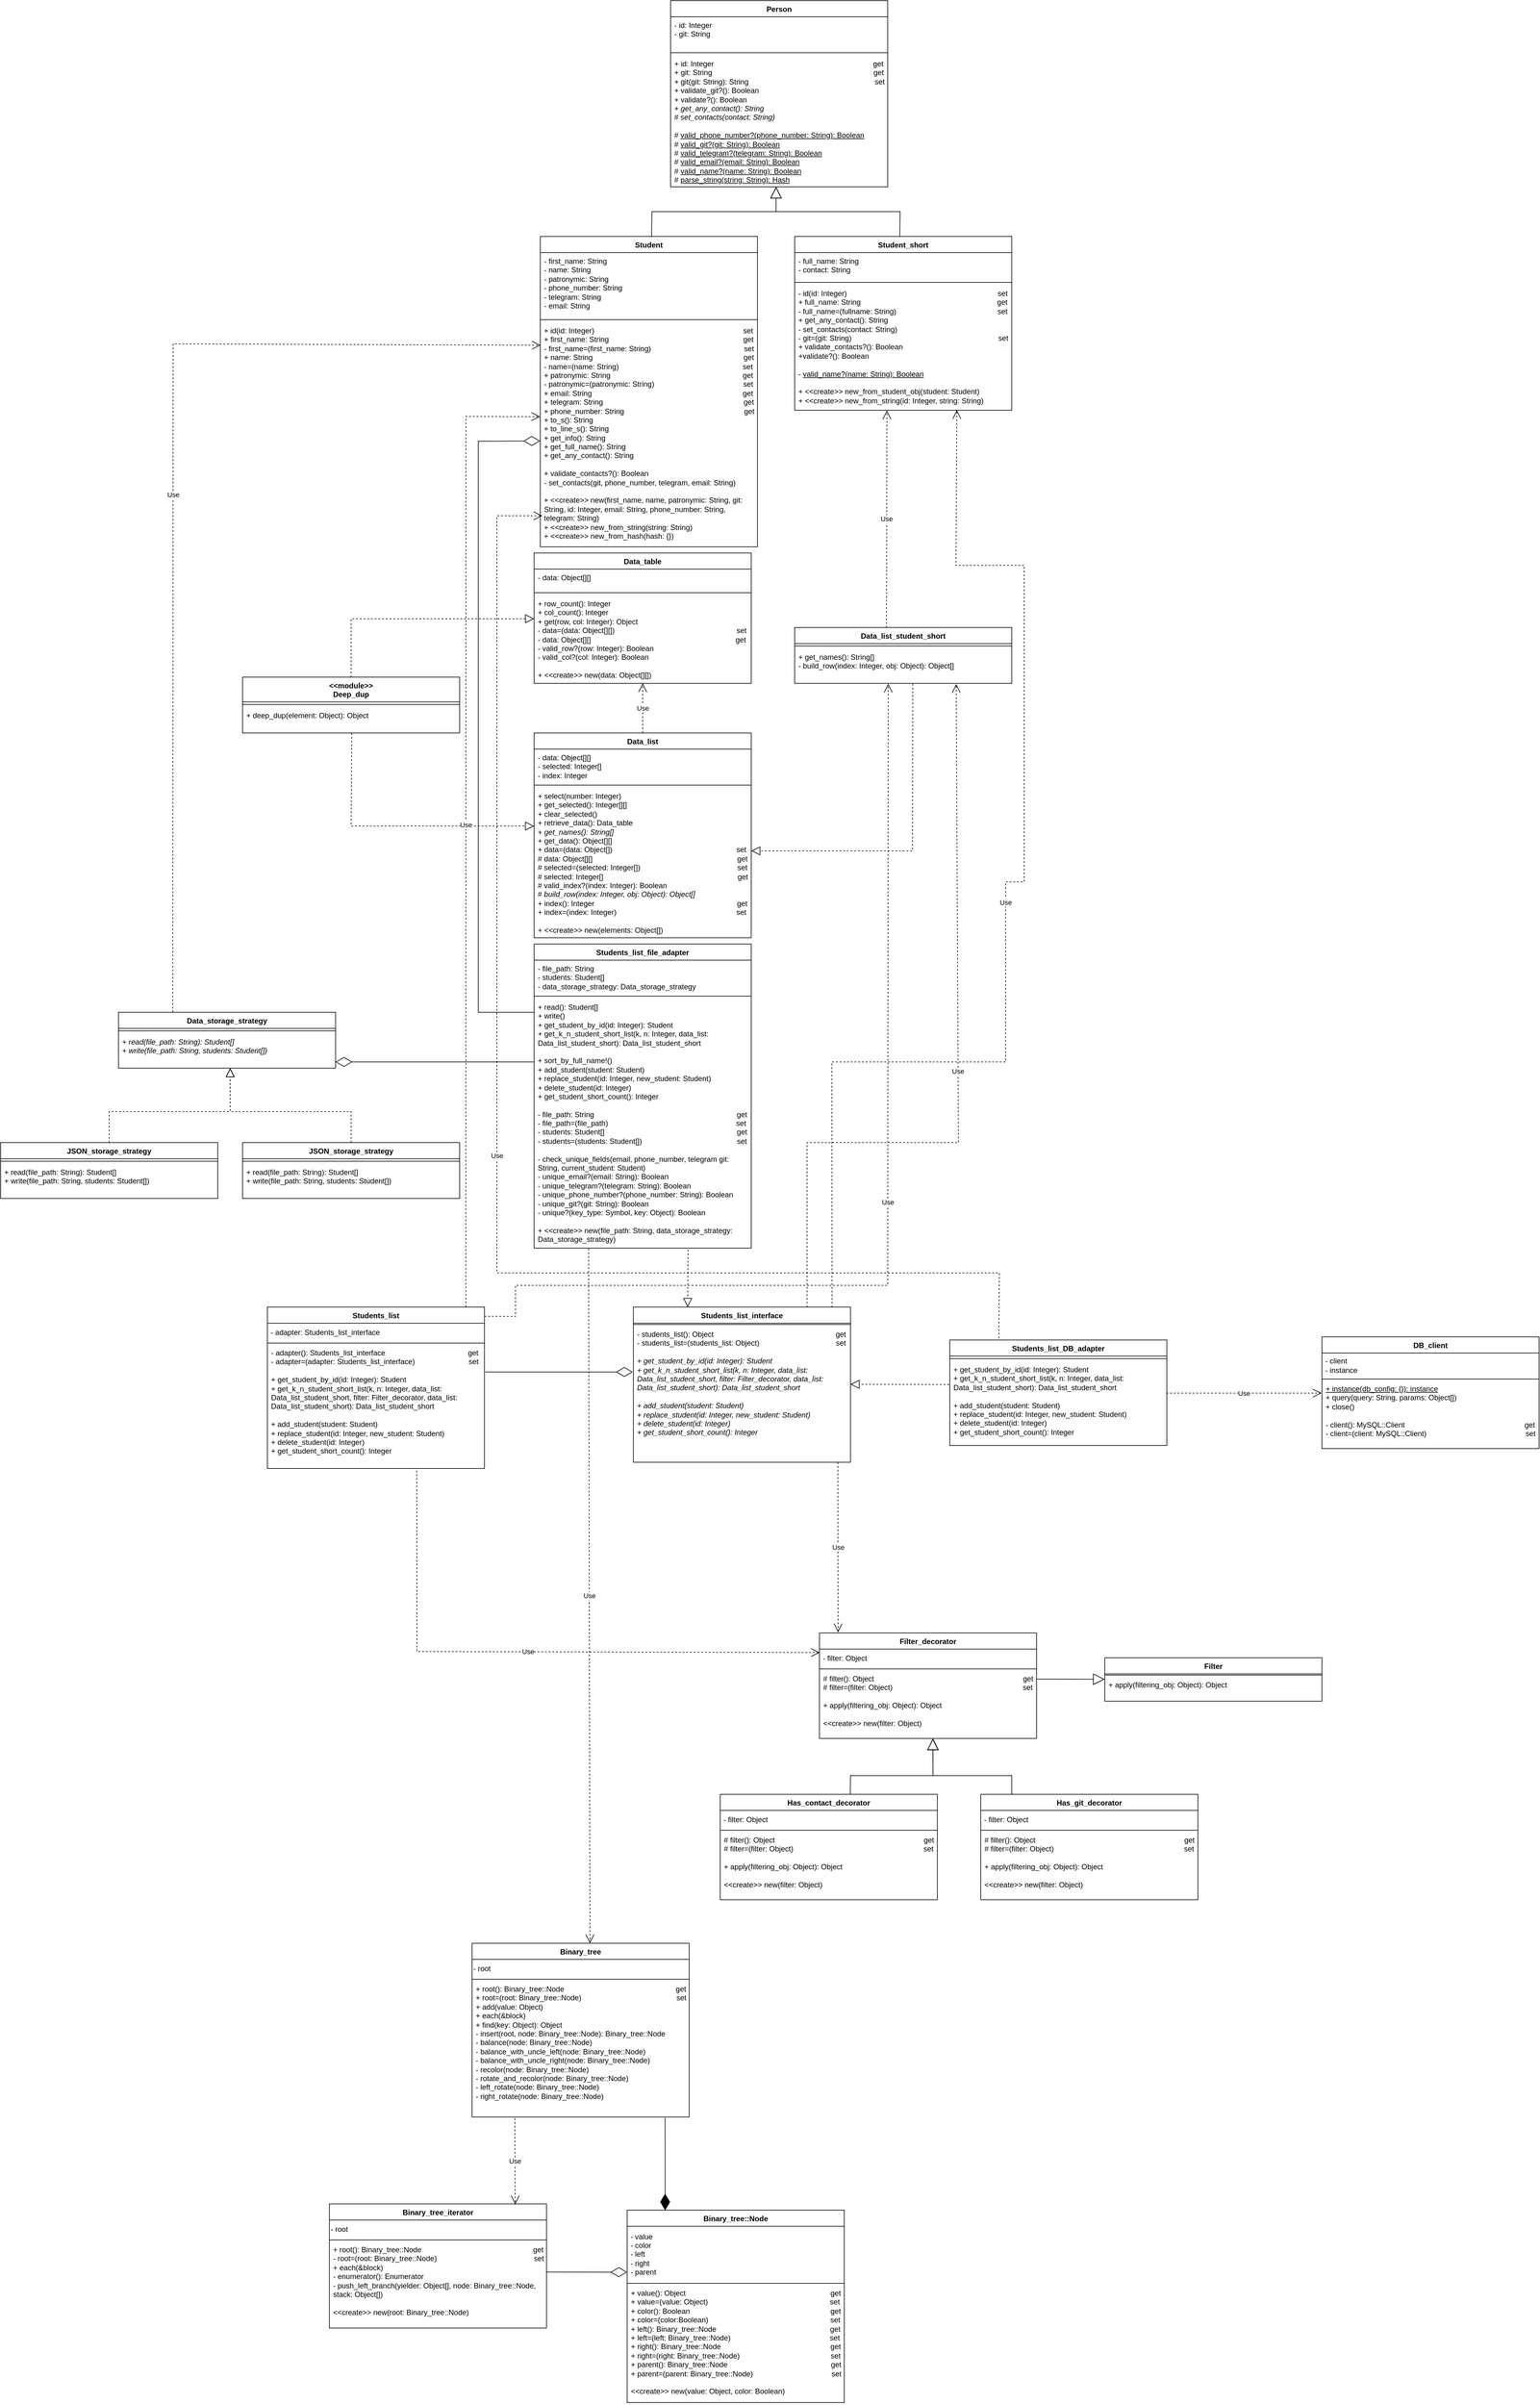 <mxfile version="24.8.4">
  <diagram name="Страница — 1" id="5-wUqx7X6pIQO82QbJgh">
    <mxGraphModel grid="1" page="1" gridSize="10" guides="1" tooltips="1" connect="1" arrows="1" fold="1" pageScale="1" pageWidth="827" pageHeight="1169" math="0" shadow="0">
      <root>
        <mxCell id="0" />
        <mxCell id="1" parent="0" />
        <mxCell id="8w9vdPJpi9KEnKkPlF_M-1" value="Person" style="swimlane;fontStyle=1;align=center;verticalAlign=top;childLayout=stackLayout;horizontal=1;startSize=26;horizontalStack=0;resizeParent=1;resizeParentMax=0;resizeLast=0;collapsible=1;marginBottom=0;whiteSpace=wrap;html=1;" vertex="1" parent="1">
          <mxGeometry x="250" y="10" width="350" height="300" as="geometry" />
        </mxCell>
        <mxCell id="8w9vdPJpi9KEnKkPlF_M-2" value="- id: Integer&lt;div&gt;- git: String&lt;br&gt;&lt;/div&gt;" style="text;strokeColor=none;fillColor=none;align=left;verticalAlign=top;spacingLeft=4;spacingRight=4;overflow=hidden;rotatable=0;points=[[0,0.5],[1,0.5]];portConstraint=eastwest;whiteSpace=wrap;html=1;" vertex="1" parent="8w9vdPJpi9KEnKkPlF_M-1">
          <mxGeometry y="26" width="350" height="54" as="geometry" />
        </mxCell>
        <mxCell id="8w9vdPJpi9KEnKkPlF_M-3" value="" style="line;strokeWidth=1;fillColor=none;align=left;verticalAlign=middle;spacingTop=-1;spacingLeft=3;spacingRight=3;rotatable=0;labelPosition=right;points=[];portConstraint=eastwest;strokeColor=inherit;" vertex="1" parent="8w9vdPJpi9KEnKkPlF_M-1">
          <mxGeometry y="80" width="350" height="8" as="geometry" />
        </mxCell>
        <mxCell id="8w9vdPJpi9KEnKkPlF_M-4" value="&lt;div&gt;+ id: Integer&amp;nbsp; &amp;nbsp; &amp;nbsp; &amp;nbsp; &amp;nbsp; &amp;nbsp; &amp;nbsp; &amp;nbsp; &amp;nbsp; &amp;nbsp; &amp;nbsp; &amp;nbsp; &amp;nbsp; &amp;nbsp; &amp;nbsp; &amp;nbsp; &amp;nbsp; &amp;nbsp; &amp;nbsp; &amp;nbsp; &amp;nbsp; &amp;nbsp; &amp;nbsp; &amp;nbsp; &amp;nbsp; &amp;nbsp; &amp;nbsp; &amp;nbsp; &amp;nbsp; &amp;nbsp; &amp;nbsp; &amp;nbsp; &amp;nbsp; &amp;nbsp; &amp;nbsp; &amp;nbsp; &amp;nbsp; &amp;nbsp; &amp;nbsp;get&lt;/div&gt;&lt;div&gt;+ git: String&amp;nbsp; &amp;nbsp; &amp;nbsp; &amp;nbsp; &amp;nbsp; &amp;nbsp; &amp;nbsp; &amp;nbsp; &amp;nbsp; &amp;nbsp; &amp;nbsp; &amp;nbsp; &amp;nbsp; &amp;nbsp; &amp;nbsp; &amp;nbsp; &amp;nbsp; &amp;nbsp; &amp;nbsp; &amp;nbsp; &amp;nbsp; &amp;nbsp; &amp;nbsp; &amp;nbsp; &amp;nbsp; &amp;nbsp; &amp;nbsp; &amp;nbsp; &amp;nbsp; &amp;nbsp; &amp;nbsp; &amp;nbsp; &amp;nbsp; &amp;nbsp; &amp;nbsp; &amp;nbsp; &amp;nbsp; &amp;nbsp; &amp;nbsp; get&lt;br&gt;+ git(git: String): String&amp;nbsp; &amp;nbsp; &amp;nbsp; &amp;nbsp; &amp;nbsp; &amp;nbsp; &amp;nbsp; &amp;nbsp; &amp;nbsp; &amp;nbsp; &amp;nbsp; &amp;nbsp; &amp;nbsp; &amp;nbsp; &amp;nbsp; &amp;nbsp; &amp;nbsp; &amp;nbsp; &amp;nbsp; &amp;nbsp; &amp;nbsp; &amp;nbsp; &amp;nbsp; &amp;nbsp; &amp;nbsp; &amp;nbsp; &amp;nbsp; &amp;nbsp; &amp;nbsp; &amp;nbsp; &amp;nbsp;set&lt;/div&gt;&lt;div&gt;+ validate_git?(): Boolean&lt;br&gt;+ validate?(): Boolean&lt;/div&gt;&lt;div&gt;+ &lt;i&gt;get_any_contact(): String&lt;/i&gt;&lt;br&gt;# &lt;i&gt;set_contacts(contact: String)&lt;/i&gt;&lt;br&gt;&lt;br&gt;# &lt;u&gt;valid_phone_number?(phone_number: String): Boolean&lt;/u&gt;&lt;/div&gt;&lt;div&gt;# &lt;u&gt;valid_git?(git: String): Boolean&lt;/u&gt;&lt;/div&gt;&lt;div&gt;# &lt;u&gt;valid_telegram?(telegram: String): Boolean&lt;/u&gt;&lt;/div&gt;&lt;div&gt;# &lt;u&gt;valid_email?(email: String): Boolean&lt;/u&gt;&lt;/div&gt;&lt;div&gt;#&amp;nbsp;&lt;u&gt;valid_name?(name: String): Boolean&lt;/u&gt;&lt;br&gt;&lt;/div&gt;&lt;div&gt;# &lt;u&gt;parse_string(string: String): Hash&lt;/u&gt;&lt;/div&gt;&lt;div&gt;&lt;br&gt;&lt;/div&gt;&lt;div&gt;&lt;br&gt;&lt;/div&gt;&lt;div&gt;&lt;br&gt;&lt;/div&gt;" style="text;strokeColor=none;fillColor=none;align=left;verticalAlign=top;spacingLeft=4;spacingRight=4;overflow=hidden;rotatable=0;points=[[0,0.5],[1,0.5]];portConstraint=eastwest;whiteSpace=wrap;html=1;" vertex="1" parent="8w9vdPJpi9KEnKkPlF_M-1">
          <mxGeometry y="88" width="350" height="212" as="geometry" />
        </mxCell>
        <mxCell id="8w9vdPJpi9KEnKkPlF_M-5" value="Student" style="swimlane;fontStyle=1;align=center;verticalAlign=top;childLayout=stackLayout;horizontal=1;startSize=26;horizontalStack=0;resizeParent=1;resizeParentMax=0;resizeLast=0;collapsible=1;marginBottom=0;whiteSpace=wrap;html=1;" vertex="1" parent="1">
          <mxGeometry x="40" y="390" width="350" height="500" as="geometry" />
        </mxCell>
        <mxCell id="8w9vdPJpi9KEnKkPlF_M-6" value="&lt;div&gt;- first_name: String&lt;/div&gt;&lt;div&gt;- name: String&lt;/div&gt;&lt;div&gt;- patronymic: String&lt;/div&gt;&lt;div&gt;- phone_number: String&lt;/div&gt;&lt;div&gt;- telegram: String&lt;/div&gt;&lt;div&gt;- email: String&lt;/div&gt;" style="text;strokeColor=none;fillColor=none;align=left;verticalAlign=top;spacingLeft=4;spacingRight=4;overflow=hidden;rotatable=0;points=[[0,0.5],[1,0.5]];portConstraint=eastwest;whiteSpace=wrap;html=1;" vertex="1" parent="8w9vdPJpi9KEnKkPlF_M-5">
          <mxGeometry y="26" width="350" height="104" as="geometry" />
        </mxCell>
        <mxCell id="8w9vdPJpi9KEnKkPlF_M-7" value="" style="line;strokeWidth=1;fillColor=none;align=left;verticalAlign=middle;spacingTop=-1;spacingLeft=3;spacingRight=3;rotatable=0;labelPosition=right;points=[];portConstraint=eastwest;strokeColor=inherit;" vertex="1" parent="8w9vdPJpi9KEnKkPlF_M-5">
          <mxGeometry y="130" width="350" height="8" as="geometry" />
        </mxCell>
        <mxCell id="8w9vdPJpi9KEnKkPlF_M-8" value="&lt;div&gt;&lt;span style=&quot;background-color: initial;&quot;&gt;+ id(id: Integer)&amp;nbsp; &amp;nbsp; &amp;nbsp; &amp;nbsp; &amp;nbsp; &amp;nbsp; &amp;nbsp; &amp;nbsp; &amp;nbsp; &amp;nbsp; &amp;nbsp; &amp;nbsp; &amp;nbsp; &amp;nbsp; &amp;nbsp; &amp;nbsp; &amp;nbsp; &amp;nbsp; &amp;nbsp; &amp;nbsp; &amp;nbsp; &amp;nbsp; &amp;nbsp; &amp;nbsp; &amp;nbsp; &amp;nbsp; &amp;nbsp; &amp;nbsp; &amp;nbsp; &amp;nbsp; &amp;nbsp; &amp;nbsp; &amp;nbsp; &amp;nbsp; &amp;nbsp; &amp;nbsp; set&lt;/span&gt;&lt;br&gt;&lt;/div&gt;+ first_name: String&amp;nbsp; &amp;nbsp; &amp;nbsp; &amp;nbsp; &amp;nbsp; &amp;nbsp; &amp;nbsp; &amp;nbsp; &amp;nbsp; &amp;nbsp; &amp;nbsp; &amp;nbsp; &amp;nbsp; &amp;nbsp; &amp;nbsp; &amp;nbsp; &amp;nbsp; &amp;nbsp; &amp;nbsp; &amp;nbsp; &amp;nbsp; &amp;nbsp; &amp;nbsp; &amp;nbsp; &amp;nbsp; &amp;nbsp; &amp;nbsp; &amp;nbsp; &amp;nbsp; &amp;nbsp; &amp;nbsp; &amp;nbsp; &amp;nbsp;get&lt;div&gt;- first_name=(first_name: String)&amp;nbsp; &amp;nbsp; &amp;nbsp; &amp;nbsp; &amp;nbsp; &amp;nbsp; &amp;nbsp; &amp;nbsp; &amp;nbsp; &amp;nbsp; &amp;nbsp; &amp;nbsp; &amp;nbsp; &amp;nbsp; &amp;nbsp; &amp;nbsp; &amp;nbsp; &amp;nbsp; &amp;nbsp; &amp;nbsp; &amp;nbsp; &amp;nbsp; &amp;nbsp;set&lt;br&gt;+ name: String&amp;nbsp; &amp;nbsp; &amp;nbsp; &amp;nbsp; &amp;nbsp; &amp;nbsp; &amp;nbsp; &amp;nbsp; &amp;nbsp; &amp;nbsp; &amp;nbsp; &amp;nbsp; &amp;nbsp; &amp;nbsp; &amp;nbsp; &amp;nbsp; &amp;nbsp; &amp;nbsp; &amp;nbsp; &amp;nbsp; &amp;nbsp; &amp;nbsp; &amp;nbsp; &amp;nbsp; &amp;nbsp; &amp;nbsp; &amp;nbsp; &amp;nbsp; &amp;nbsp; &amp;nbsp; &amp;nbsp; &amp;nbsp; &amp;nbsp; &amp;nbsp; &amp;nbsp; &amp;nbsp; &amp;nbsp;get&lt;br&gt;- name=(name: String)&amp;nbsp; &amp;nbsp; &amp;nbsp; &amp;nbsp; &amp;nbsp; &amp;nbsp; &amp;nbsp; &amp;nbsp; &amp;nbsp; &amp;nbsp; &amp;nbsp; &amp;nbsp; &amp;nbsp; &amp;nbsp; &amp;nbsp; &amp;nbsp; &amp;nbsp; &amp;nbsp; &amp;nbsp; &amp;nbsp; &amp;nbsp; &amp;nbsp; &amp;nbsp; &amp;nbsp; &amp;nbsp; &amp;nbsp; &amp;nbsp; &amp;nbsp; &amp;nbsp; &amp;nbsp; set&lt;br&gt;+ patronymic: String&amp;nbsp; &amp;nbsp; &amp;nbsp; &amp;nbsp; &amp;nbsp; &amp;nbsp; &amp;nbsp; &amp;nbsp; &amp;nbsp; &amp;nbsp; &amp;nbsp; &amp;nbsp; &amp;nbsp; &amp;nbsp; &amp;nbsp; &amp;nbsp; &amp;nbsp; &amp;nbsp; &amp;nbsp; &amp;nbsp; &amp;nbsp; &amp;nbsp; &amp;nbsp; &amp;nbsp; &amp;nbsp; &amp;nbsp; &amp;nbsp; &amp;nbsp; &amp;nbsp; &amp;nbsp; &amp;nbsp; &amp;nbsp; get&lt;/div&gt;&lt;div&gt;- patronymic=(patronymic: String)&amp;nbsp; &amp;nbsp; &amp;nbsp; &amp;nbsp; &amp;nbsp; &amp;nbsp; &amp;nbsp; &amp;nbsp; &amp;nbsp; &amp;nbsp; &amp;nbsp; &amp;nbsp; &amp;nbsp; &amp;nbsp; &amp;nbsp; &amp;nbsp; &amp;nbsp; &amp;nbsp; &amp;nbsp; &amp;nbsp; &amp;nbsp; &amp;nbsp;set&lt;/div&gt;&lt;div&gt;+ email: String&amp;nbsp; &amp;nbsp; &amp;nbsp; &amp;nbsp; &amp;nbsp; &amp;nbsp; &amp;nbsp; &amp;nbsp; &amp;nbsp; &amp;nbsp; &amp;nbsp; &amp;nbsp; &amp;nbsp; &amp;nbsp; &amp;nbsp; &amp;nbsp; &amp;nbsp; &amp;nbsp; &amp;nbsp; &amp;nbsp; &amp;nbsp; &amp;nbsp; &amp;nbsp; &amp;nbsp; &amp;nbsp; &amp;nbsp; &amp;nbsp; &amp;nbsp; &amp;nbsp; &amp;nbsp; &amp;nbsp; &amp;nbsp; &amp;nbsp; &amp;nbsp; &amp;nbsp; &amp;nbsp; &amp;nbsp;get&lt;/div&gt;&lt;div&gt;+ telegram: String&amp;nbsp; &amp;nbsp; &amp;nbsp; &amp;nbsp; &amp;nbsp; &amp;nbsp; &amp;nbsp; &amp;nbsp; &amp;nbsp; &amp;nbsp; &amp;nbsp; &amp;nbsp; &amp;nbsp; &amp;nbsp; &amp;nbsp; &amp;nbsp; &amp;nbsp; &amp;nbsp; &amp;nbsp; &amp;nbsp; &amp;nbsp; &amp;nbsp; &amp;nbsp; &amp;nbsp; &amp;nbsp; &amp;nbsp; &amp;nbsp; &amp;nbsp; &amp;nbsp; &amp;nbsp; &amp;nbsp; &amp;nbsp; &amp;nbsp; &amp;nbsp; get&lt;br&gt;+ phone_number: String&amp;nbsp; &amp;nbsp; &amp;nbsp; &amp;nbsp; &amp;nbsp; &amp;nbsp; &amp;nbsp; &amp;nbsp; &amp;nbsp; &amp;nbsp; &amp;nbsp; &amp;nbsp; &amp;nbsp; &amp;nbsp; &amp;nbsp; &amp;nbsp; &amp;nbsp; &amp;nbsp; &amp;nbsp; &amp;nbsp; &amp;nbsp; &amp;nbsp; &amp;nbsp; &amp;nbsp; &amp;nbsp; &amp;nbsp; &amp;nbsp; &amp;nbsp; &amp;nbsp; get&lt;/div&gt;&lt;div&gt;+ to_s(): String&lt;br&gt;+ to_line_s(): String&lt;/div&gt;&lt;div&gt;+ get_info(): String&lt;/div&gt;&lt;div&gt;+ get_full_name(): String&lt;/div&gt;&lt;div&gt;+ get_any_contact(): String&lt;br&gt;&lt;br&gt;+ validate_contacts?(): Boolean&lt;/div&gt;&lt;div&gt;- set_contacts(git, phone_number, telegram, email: String)&lt;br&gt;&lt;br&gt;+ &amp;lt;&amp;lt;create&amp;gt;&amp;gt; new(first_name, name, patronymic: String, git: String, id: Integer, email: String, phone_number: String, telegram: String)&lt;/div&gt;&lt;div&gt;+ &amp;lt;&amp;lt;create&amp;gt;&amp;gt; new_from_string(string: String)&lt;br&gt;+ &amp;lt;&amp;lt;create&amp;gt;&amp;gt; new_from_hash(hash: {})&lt;br&gt;&lt;br&gt;&lt;/div&gt;&lt;div&gt;&lt;br&gt;&lt;/div&gt;" style="text;strokeColor=none;fillColor=none;align=left;verticalAlign=top;spacingLeft=4;spacingRight=4;overflow=hidden;rotatable=0;points=[[0,0.5],[1,0.5]];portConstraint=eastwest;whiteSpace=wrap;html=1;" vertex="1" parent="8w9vdPJpi9KEnKkPlF_M-5">
          <mxGeometry y="138" width="350" height="362" as="geometry" />
        </mxCell>
        <mxCell id="8w9vdPJpi9KEnKkPlF_M-9" value="Student_short" style="swimlane;fontStyle=1;align=center;verticalAlign=top;childLayout=stackLayout;horizontal=1;startSize=26;horizontalStack=0;resizeParent=1;resizeParentMax=0;resizeLast=0;collapsible=1;marginBottom=0;whiteSpace=wrap;html=1;" vertex="1" parent="1">
          <mxGeometry x="450" y="390" width="350" height="280" as="geometry" />
        </mxCell>
        <mxCell id="8w9vdPJpi9KEnKkPlF_M-10" value="&lt;div&gt;&lt;span style=&quot;background-color: initial;&quot;&gt;- full_name: String&lt;br&gt;- contact: String&lt;/span&gt;&lt;br&gt;&lt;/div&gt;&lt;div&gt;&lt;br&gt;&lt;/div&gt;" style="text;strokeColor=none;fillColor=none;align=left;verticalAlign=top;spacingLeft=4;spacingRight=4;overflow=hidden;rotatable=0;points=[[0,0.5],[1,0.5]];portConstraint=eastwest;whiteSpace=wrap;html=1;" vertex="1" parent="8w9vdPJpi9KEnKkPlF_M-9">
          <mxGeometry y="26" width="350" height="44" as="geometry" />
        </mxCell>
        <mxCell id="8w9vdPJpi9KEnKkPlF_M-11" value="" style="line;strokeWidth=1;fillColor=none;align=left;verticalAlign=middle;spacingTop=-1;spacingLeft=3;spacingRight=3;rotatable=0;labelPosition=right;points=[];portConstraint=eastwest;strokeColor=inherit;" vertex="1" parent="8w9vdPJpi9KEnKkPlF_M-9">
          <mxGeometry y="70" width="350" height="8" as="geometry" />
        </mxCell>
        <mxCell id="8w9vdPJpi9KEnKkPlF_M-12" value="&lt;div&gt;&lt;span style=&quot;background-color: initial;&quot;&gt;- id(id: Integer)&amp;nbsp; &amp;nbsp; &amp;nbsp; &amp;nbsp; &amp;nbsp; &amp;nbsp; &amp;nbsp; &amp;nbsp; &amp;nbsp; &amp;nbsp; &amp;nbsp; &amp;nbsp; &amp;nbsp; &amp;nbsp; &amp;nbsp; &amp;nbsp; &amp;nbsp; &amp;nbsp; &amp;nbsp; &amp;nbsp; &amp;nbsp; &amp;nbsp; &amp;nbsp; &amp;nbsp; &amp;nbsp; &amp;nbsp; &amp;nbsp; &amp;nbsp; &amp;nbsp; &amp;nbsp; &amp;nbsp; &amp;nbsp; &amp;nbsp; &amp;nbsp; &amp;nbsp; &amp;nbsp; &amp;nbsp;set&lt;/span&gt;&lt;/div&gt;&lt;div&gt;+ full_name: String&amp;nbsp; &amp;nbsp; &amp;nbsp; &amp;nbsp; &amp;nbsp; &amp;nbsp; &amp;nbsp; &amp;nbsp; &amp;nbsp; &amp;nbsp; &amp;nbsp; &amp;nbsp; &amp;nbsp; &amp;nbsp; &amp;nbsp; &amp;nbsp; &amp;nbsp; &amp;nbsp; &amp;nbsp; &amp;nbsp; &amp;nbsp; &amp;nbsp; &amp;nbsp; &amp;nbsp; &amp;nbsp; &amp;nbsp; &amp;nbsp; &amp;nbsp; &amp;nbsp; &amp;nbsp; &amp;nbsp; &amp;nbsp; &amp;nbsp; get&lt;br&gt;- full_name=(fullname: String)&amp;nbsp; &amp;nbsp; &amp;nbsp; &amp;nbsp; &amp;nbsp; &amp;nbsp; &amp;nbsp; &amp;nbsp; &amp;nbsp; &amp;nbsp; &amp;nbsp; &amp;nbsp; &amp;nbsp; &amp;nbsp; &amp;nbsp; &amp;nbsp; &amp;nbsp; &amp;nbsp; &amp;nbsp; &amp;nbsp; &amp;nbsp; &amp;nbsp; &amp;nbsp; &amp;nbsp; &amp;nbsp;set&lt;br&gt;+ get_any_contact(): String&amp;nbsp; &amp;nbsp; &amp;nbsp; &amp;nbsp; &amp;nbsp; &amp;nbsp; &amp;nbsp; &amp;nbsp; &amp;nbsp; &amp;nbsp; &amp;nbsp; &amp;nbsp; &amp;nbsp; &amp;nbsp; &amp;nbsp; &amp;nbsp;&amp;nbsp;&lt;/div&gt;&lt;div&gt;- set_contacts(contact: String)&lt;/div&gt;&lt;div&gt;- git=(git: String)&amp;nbsp; &amp;nbsp; &amp;nbsp; &amp;nbsp; &amp;nbsp; &amp;nbsp; &amp;nbsp; &amp;nbsp; &amp;nbsp; &amp;nbsp; &amp;nbsp; &amp;nbsp; &amp;nbsp; &amp;nbsp; &amp;nbsp; &amp;nbsp; &amp;nbsp; &amp;nbsp; &amp;nbsp; &amp;nbsp; &amp;nbsp; &amp;nbsp; &amp;nbsp; &amp;nbsp; &amp;nbsp; &amp;nbsp; &amp;nbsp; &amp;nbsp; &amp;nbsp; &amp;nbsp; &amp;nbsp; &amp;nbsp; &amp;nbsp; &amp;nbsp; &amp;nbsp; &amp;nbsp;set&lt;br&gt;+ validate_contacts?(): Boolean&lt;br&gt;+validate?(): Boolean&lt;/div&gt;&lt;div&gt;&lt;br&gt;&lt;/div&gt;&lt;div&gt;- &lt;u&gt;valid_name?(name: String): Boolean&lt;/u&gt;&lt;/div&gt;&lt;div&gt;&lt;u&gt;&lt;br&gt;&lt;/u&gt;+ &amp;lt;&amp;lt;create&amp;gt;&amp;gt; new_from_student_obj(student: Student)&lt;/div&gt;&lt;div&gt;+ &amp;lt;&amp;lt;create&amp;gt;&amp;gt; new_from_string(id: Integer, string: String)&lt;br&gt;&lt;/div&gt;&lt;div&gt;&lt;br&gt;&lt;/div&gt;&lt;div&gt;&lt;br&gt;&lt;/div&gt;" style="text;strokeColor=none;fillColor=none;align=left;verticalAlign=top;spacingLeft=4;spacingRight=4;overflow=hidden;rotatable=0;points=[[0,0.5],[1,0.5]];portConstraint=eastwest;whiteSpace=wrap;html=1;" vertex="1" parent="8w9vdPJpi9KEnKkPlF_M-9">
          <mxGeometry y="78" width="350" height="202" as="geometry" />
        </mxCell>
        <mxCell id="8w9vdPJpi9KEnKkPlF_M-13" value="" style="endArrow=block;endSize=16;endFill=0;html=1;rounded=0;exitX=0.512;exitY=0;exitDx=0;exitDy=0;exitPerimeter=0;" edge="1" parent="1" source="8w9vdPJpi9KEnKkPlF_M-5">
          <mxGeometry width="160" relative="1" as="geometry">
            <mxPoint x="220" y="350" as="sourcePoint" />
            <mxPoint x="420" y="310" as="targetPoint" />
            <Array as="points">
              <mxPoint x="220" y="350" />
              <mxPoint x="420" y="350" />
            </Array>
          </mxGeometry>
        </mxCell>
        <mxCell id="8w9vdPJpi9KEnKkPlF_M-14" value="" style="endArrow=block;endSize=16;endFill=0;html=1;rounded=0;exitX=0.484;exitY=-0.002;exitDx=0;exitDy=0;exitPerimeter=0;" edge="1" parent="1" source="8w9vdPJpi9KEnKkPlF_M-9">
          <mxGeometry width="160" relative="1" as="geometry">
            <mxPoint x="205" y="320" as="sourcePoint" />
            <mxPoint x="420" y="310" as="targetPoint" />
            <Array as="points">
              <mxPoint x="620" y="350" />
              <mxPoint x="420" y="350" />
            </Array>
          </mxGeometry>
        </mxCell>
        <mxCell id="5-nP5moGx_K60F7qfpw7-1" value="Data_table" style="swimlane;fontStyle=1;align=center;verticalAlign=top;childLayout=stackLayout;horizontal=1;startSize=26;horizontalStack=0;resizeParent=1;resizeParentMax=0;resizeLast=0;collapsible=1;marginBottom=0;whiteSpace=wrap;html=1;" vertex="1" parent="1">
          <mxGeometry x="30" y="900" width="350" height="210" as="geometry" />
        </mxCell>
        <mxCell id="5-nP5moGx_K60F7qfpw7-2" value="- data: Object[][]" style="text;strokeColor=none;fillColor=none;align=left;verticalAlign=top;spacingLeft=4;spacingRight=4;overflow=hidden;rotatable=0;points=[[0,0.5],[1,0.5]];portConstraint=eastwest;whiteSpace=wrap;html=1;" vertex="1" parent="5-nP5moGx_K60F7qfpw7-1">
          <mxGeometry y="26" width="350" height="34" as="geometry" />
        </mxCell>
        <mxCell id="5-nP5moGx_K60F7qfpw7-3" value="" style="line;strokeWidth=1;fillColor=none;align=left;verticalAlign=middle;spacingTop=-1;spacingLeft=3;spacingRight=3;rotatable=0;labelPosition=right;points=[];portConstraint=eastwest;strokeColor=inherit;" vertex="1" parent="5-nP5moGx_K60F7qfpw7-1">
          <mxGeometry y="60" width="350" height="8" as="geometry" />
        </mxCell>
        <mxCell id="5-nP5moGx_K60F7qfpw7-4" value="+ row_count(): Integer&lt;br&gt;+ col_count(): Integer&lt;br&gt;+ get(row, col: Integer): Object&lt;br&gt;- data=(data: Object[][])&amp;nbsp; &amp;nbsp; &amp;nbsp; &amp;nbsp; &amp;nbsp; &amp;nbsp; &amp;nbsp; &amp;nbsp; &amp;nbsp; &amp;nbsp; &amp;nbsp; &amp;nbsp; &amp;nbsp; &amp;nbsp; &amp;nbsp; &amp;nbsp; &amp;nbsp; &amp;nbsp; &amp;nbsp; &amp;nbsp; &amp;nbsp; &amp;nbsp; &amp;nbsp; &amp;nbsp; &amp;nbsp; &amp;nbsp; &amp;nbsp; &amp;nbsp; &amp;nbsp; &amp;nbsp;set&lt;br&gt;- data: Object[][]&amp;nbsp; &amp;nbsp; &amp;nbsp; &amp;nbsp; &amp;nbsp; &amp;nbsp; &amp;nbsp; &amp;nbsp; &amp;nbsp; &amp;nbsp; &amp;nbsp; &amp;nbsp; &amp;nbsp; &amp;nbsp; &amp;nbsp; &amp;nbsp; &amp;nbsp; &amp;nbsp; &amp;nbsp; &amp;nbsp; &amp;nbsp; &amp;nbsp; &amp;nbsp; &amp;nbsp; &amp;nbsp; &amp;nbsp; &amp;nbsp; &amp;nbsp; &amp;nbsp; &amp;nbsp; &amp;nbsp; &amp;nbsp; &amp;nbsp; &amp;nbsp; &amp;nbsp; get&lt;br&gt;- valid_row?(row: Integer): Boolean&lt;br&gt;- valid_col?(col: Integer): Boolean&lt;br&gt;&lt;br&gt;+ &amp;lt;&amp;lt;create&amp;gt;&amp;gt; new(data: Object[][])" style="text;strokeColor=none;fillColor=none;align=left;verticalAlign=top;spacingLeft=4;spacingRight=4;overflow=hidden;rotatable=0;points=[[0,0.5],[1,0.5]];portConstraint=eastwest;whiteSpace=wrap;html=1;" vertex="1" parent="5-nP5moGx_K60F7qfpw7-1">
          <mxGeometry y="68" width="350" height="142" as="geometry" />
        </mxCell>
        <mxCell id="5-nP5moGx_K60F7qfpw7-5" value="Data_list" style="swimlane;fontStyle=1;align=center;verticalAlign=top;childLayout=stackLayout;horizontal=1;startSize=26;horizontalStack=0;resizeParent=1;resizeParentMax=0;resizeLast=0;collapsible=1;marginBottom=0;whiteSpace=wrap;html=1;" vertex="1" parent="1">
          <mxGeometry x="30" y="1190" width="350" height="330" as="geometry" />
        </mxCell>
        <mxCell id="5-nP5moGx_K60F7qfpw7-6" value="- data: Object[][]&lt;div&gt;- selected: Integer[]&lt;br&gt;- index: Integer&lt;/div&gt;&lt;div&gt;&lt;br&gt;&lt;/div&gt;" style="text;strokeColor=none;fillColor=none;align=left;verticalAlign=top;spacingLeft=4;spacingRight=4;overflow=hidden;rotatable=0;points=[[0,0.5],[1,0.5]];portConstraint=eastwest;whiteSpace=wrap;html=1;" vertex="1" parent="5-nP5moGx_K60F7qfpw7-5">
          <mxGeometry y="26" width="350" height="54" as="geometry" />
        </mxCell>
        <mxCell id="5-nP5moGx_K60F7qfpw7-7" value="" style="line;strokeWidth=1;fillColor=none;align=left;verticalAlign=middle;spacingTop=-1;spacingLeft=3;spacingRight=3;rotatable=0;labelPosition=right;points=[];portConstraint=eastwest;strokeColor=inherit;" vertex="1" parent="5-nP5moGx_K60F7qfpw7-5">
          <mxGeometry y="80" width="350" height="8" as="geometry" />
        </mxCell>
        <mxCell id="5-nP5moGx_K60F7qfpw7-8" value="+ select(number: Integer)&lt;br&gt;+ get_selected(): Integer[][]&lt;br&gt;+ clear_selected()&lt;div&gt;+ retrieve_data(): Data_table&lt;br&gt;+ &lt;i&gt;get_names(): String[]&lt;/i&gt;&lt;br&gt;+ get_data(): Object[][]&lt;br&gt;+ data=(data: Object[])&amp;nbsp; &amp;nbsp; &amp;nbsp; &amp;nbsp; &amp;nbsp; &amp;nbsp; &amp;nbsp; &amp;nbsp; &amp;nbsp; &amp;nbsp; &amp;nbsp; &amp;nbsp; &amp;nbsp; &amp;nbsp; &amp;nbsp; &amp;nbsp; &amp;nbsp; &amp;nbsp; &amp;nbsp; &amp;nbsp; &amp;nbsp; &amp;nbsp; &amp;nbsp; &amp;nbsp; &amp;nbsp; &amp;nbsp; &amp;nbsp; &amp;nbsp; &amp;nbsp; &amp;nbsp; set&lt;br&gt;# data: Object[][]&amp;nbsp; &amp;nbsp; &amp;nbsp; &amp;nbsp; &amp;nbsp; &amp;nbsp; &amp;nbsp; &amp;nbsp; &amp;nbsp; &amp;nbsp; &amp;nbsp; &amp;nbsp; &amp;nbsp; &amp;nbsp; &amp;nbsp; &amp;nbsp; &amp;nbsp; &amp;nbsp; &amp;nbsp; &amp;nbsp; &amp;nbsp; &amp;nbsp; &amp;nbsp; &amp;nbsp; &amp;nbsp; &amp;nbsp; &amp;nbsp; &amp;nbsp; &amp;nbsp; &amp;nbsp; &amp;nbsp; &amp;nbsp; &amp;nbsp; &amp;nbsp; &amp;nbsp; get&lt;br&gt;# selected=(selected: Integer[])&amp;nbsp; &amp;nbsp; &amp;nbsp; &amp;nbsp; &amp;nbsp; &amp;nbsp; &amp;nbsp; &amp;nbsp; &amp;nbsp; &amp;nbsp; &amp;nbsp; &amp;nbsp; &amp;nbsp; &amp;nbsp; &amp;nbsp; &amp;nbsp; &amp;nbsp; &amp;nbsp; &amp;nbsp; &amp;nbsp; &amp;nbsp; &amp;nbsp; &amp;nbsp; &amp;nbsp;set&lt;br&gt;# selected: Integer[]&amp;nbsp; &amp;nbsp; &amp;nbsp; &amp;nbsp; &amp;nbsp; &amp;nbsp; &amp;nbsp; &amp;nbsp; &amp;nbsp; &amp;nbsp; &amp;nbsp; &amp;nbsp; &amp;nbsp; &amp;nbsp; &amp;nbsp; &amp;nbsp; &amp;nbsp; &amp;nbsp; &amp;nbsp; &amp;nbsp; &amp;nbsp; &amp;nbsp; &amp;nbsp; &amp;nbsp; &amp;nbsp; &amp;nbsp; &amp;nbsp; &amp;nbsp; &amp;nbsp; &amp;nbsp; &amp;nbsp; &amp;nbsp; &amp;nbsp;get&lt;br&gt;# valid_index?(index: Integer): Boolean&lt;br&gt;# &lt;i&gt;build_row(index: Integer, obj: Object): Object[]&lt;br&gt;&lt;/i&gt;+ index(): Integer&amp;nbsp; &amp;nbsp; &amp;nbsp; &amp;nbsp; &amp;nbsp; &amp;nbsp; &amp;nbsp; &amp;nbsp; &amp;nbsp; &amp;nbsp; &amp;nbsp; &amp;nbsp; &amp;nbsp; &amp;nbsp; &amp;nbsp; &amp;nbsp; &amp;nbsp; &amp;nbsp; &amp;nbsp; &amp;nbsp; &amp;nbsp; &amp;nbsp; &amp;nbsp; &amp;nbsp; &amp;nbsp; &amp;nbsp; &amp;nbsp; &amp;nbsp; &amp;nbsp; &amp;nbsp; &amp;nbsp; &amp;nbsp; &amp;nbsp; &amp;nbsp; &amp;nbsp;get&lt;br&gt;+ index=(index: Integer)&amp;nbsp; &amp;nbsp; &amp;nbsp; &amp;nbsp; &amp;nbsp; &amp;nbsp; &amp;nbsp; &amp;nbsp; &amp;nbsp; &amp;nbsp; &amp;nbsp; &amp;nbsp; &amp;nbsp; &amp;nbsp; &amp;nbsp; &amp;nbsp; &amp;nbsp; &amp;nbsp; &amp;nbsp; &amp;nbsp; &amp;nbsp; &amp;nbsp; &amp;nbsp; &amp;nbsp; &amp;nbsp; &amp;nbsp; &amp;nbsp; &amp;nbsp; &amp;nbsp; set&lt;br&gt;&lt;br&gt;+ &amp;lt;&amp;lt;create&amp;gt;&amp;gt; new(elements: Object[])&lt;br&gt;&lt;br&gt;&lt;br&gt;&lt;/div&gt;" style="text;strokeColor=none;fillColor=none;align=left;verticalAlign=top;spacingLeft=4;spacingRight=4;overflow=hidden;rotatable=0;points=[[0,0.5],[1,0.5]];portConstraint=eastwest;whiteSpace=wrap;html=1;" vertex="1" parent="5-nP5moGx_K60F7qfpw7-5">
          <mxGeometry y="88" width="350" height="242" as="geometry" />
        </mxCell>
        <mxCell id="5-nP5moGx_K60F7qfpw7-9" value="Data_list_student_short" style="swimlane;fontStyle=1;align=center;verticalAlign=top;childLayout=stackLayout;horizontal=1;startSize=26;horizontalStack=0;resizeParent=1;resizeParentMax=0;resizeLast=0;collapsible=1;marginBottom=0;whiteSpace=wrap;html=1;" vertex="1" parent="1">
          <mxGeometry x="450" y="1020" width="350" height="90" as="geometry" />
        </mxCell>
        <mxCell id="5-nP5moGx_K60F7qfpw7-11" value="" style="line;strokeWidth=1;fillColor=none;align=left;verticalAlign=middle;spacingTop=-1;spacingLeft=3;spacingRight=3;rotatable=0;labelPosition=right;points=[];portConstraint=eastwest;strokeColor=inherit;" vertex="1" parent="5-nP5moGx_K60F7qfpw7-9">
          <mxGeometry y="26" width="350" height="8" as="geometry" />
        </mxCell>
        <mxCell id="5-nP5moGx_K60F7qfpw7-12" value="&lt;div&gt;+ get_names(): String[]&lt;br&gt;- build_row(index: Integer, obj: Object): Object[]&lt;/div&gt;" style="text;strokeColor=none;fillColor=none;align=left;verticalAlign=top;spacingLeft=4;spacingRight=4;overflow=hidden;rotatable=0;points=[[0,0.5],[1,0.5]];portConstraint=eastwest;whiteSpace=wrap;html=1;" vertex="1" parent="5-nP5moGx_K60F7qfpw7-9">
          <mxGeometry y="34" width="350" height="56" as="geometry" />
        </mxCell>
        <mxCell id="5-nP5moGx_K60F7qfpw7-13" value="&amp;lt;&amp;lt;module&amp;gt;&amp;gt;&lt;br&gt;Deep_dup" style="swimlane;fontStyle=1;align=center;verticalAlign=top;childLayout=stackLayout;horizontal=1;startSize=40;horizontalStack=0;resizeParent=1;resizeParentMax=0;resizeLast=0;collapsible=1;marginBottom=0;whiteSpace=wrap;html=1;" vertex="1" parent="1">
          <mxGeometry x="-440" y="1100" width="350" height="90" as="geometry" />
        </mxCell>
        <mxCell id="5-nP5moGx_K60F7qfpw7-14" value="" style="line;strokeWidth=1;fillColor=none;align=left;verticalAlign=middle;spacingTop=-1;spacingLeft=3;spacingRight=3;rotatable=0;labelPosition=right;points=[];portConstraint=eastwest;strokeColor=inherit;" vertex="1" parent="5-nP5moGx_K60F7qfpw7-13">
          <mxGeometry y="40" width="350" height="8" as="geometry" />
        </mxCell>
        <mxCell id="5-nP5moGx_K60F7qfpw7-15" value="+ deep_dup(element: Object): Object" style="text;strokeColor=none;fillColor=none;align=left;verticalAlign=top;spacingLeft=4;spacingRight=4;overflow=hidden;rotatable=0;points=[[0,0.5],[1,0.5]];portConstraint=eastwest;whiteSpace=wrap;html=1;" vertex="1" parent="5-nP5moGx_K60F7qfpw7-13">
          <mxGeometry y="48" width="350" height="42" as="geometry" />
        </mxCell>
        <mxCell id="5-nP5moGx_K60F7qfpw7-17" value="" style="endArrow=block;dashed=1;endFill=0;endSize=12;html=1;rounded=0;exitX=0.544;exitY=1.015;exitDx=0;exitDy=0;exitPerimeter=0;" edge="1" parent="1" source="5-nP5moGx_K60F7qfpw7-12">
          <mxGeometry width="160" relative="1" as="geometry">
            <mxPoint x="590" y="1200" as="sourcePoint" />
            <mxPoint x="380" y="1380" as="targetPoint" />
            <Array as="points">
              <mxPoint x="640" y="1380" />
            </Array>
          </mxGeometry>
        </mxCell>
        <mxCell id="5-nP5moGx_K60F7qfpw7-20" value="" style="endArrow=block;dashed=1;endFill=0;endSize=12;html=1;rounded=0;exitX=0.5;exitY=0;exitDx=0;exitDy=0;" edge="1" parent="1" source="5-nP5moGx_K60F7qfpw7-13">
          <mxGeometry width="160" relative="1" as="geometry">
            <mxPoint x="-290" y="980" as="sourcePoint" />
            <mxPoint x="30" y="1006" as="targetPoint" />
            <Array as="points">
              <mxPoint x="-265" y="1006" />
            </Array>
          </mxGeometry>
        </mxCell>
        <mxCell id="5-nP5moGx_K60F7qfpw7-21" value="" style="endArrow=block;dashed=1;endFill=0;endSize=12;html=1;rounded=0;exitX=0.503;exitY=1.005;exitDx=0;exitDy=0;exitPerimeter=0;" edge="1" parent="1" source="5-nP5moGx_K60F7qfpw7-15">
          <mxGeometry width="160" relative="1" as="geometry">
            <mxPoint x="-265" y="1434" as="sourcePoint" />
            <mxPoint x="30" y="1340" as="targetPoint" />
            <Array as="points">
              <mxPoint x="-265" y="1340" />
            </Array>
          </mxGeometry>
        </mxCell>
        <mxCell id="KkiaDDsZdYViQD7Pt-F1-1" value="Students_list_file_adapter&lt;div&gt;&lt;br&gt;&lt;/div&gt;" style="swimlane;fontStyle=1;align=center;verticalAlign=top;childLayout=stackLayout;horizontal=1;startSize=26;horizontalStack=0;resizeParent=1;resizeParentMax=0;resizeLast=0;collapsible=1;marginBottom=0;whiteSpace=wrap;html=1;" vertex="1" parent="1">
          <mxGeometry x="30" y="1530" width="350" height="490" as="geometry" />
        </mxCell>
        <mxCell id="KkiaDDsZdYViQD7Pt-F1-2" value="- file_path: String&lt;br&gt;- students: Student[]&lt;br&gt;- data_storage_strategy: Data_storage_strategy" style="text;strokeColor=none;fillColor=none;align=left;verticalAlign=top;spacingLeft=4;spacingRight=4;overflow=hidden;rotatable=0;points=[[0,0.5],[1,0.5]];portConstraint=eastwest;whiteSpace=wrap;html=1;" vertex="1" parent="KkiaDDsZdYViQD7Pt-F1-1">
          <mxGeometry y="26" width="350" height="54" as="geometry" />
        </mxCell>
        <mxCell id="KkiaDDsZdYViQD7Pt-F1-3" value="" style="line;strokeWidth=1;fillColor=none;align=left;verticalAlign=middle;spacingTop=-1;spacingLeft=3;spacingRight=3;rotatable=0;labelPosition=right;points=[];portConstraint=eastwest;strokeColor=inherit;" vertex="1" parent="KkiaDDsZdYViQD7Pt-F1-1">
          <mxGeometry y="80" width="350" height="8" as="geometry" />
        </mxCell>
        <mxCell id="KkiaDDsZdYViQD7Pt-F1-4" value="&lt;div&gt;+ read(): Student[]&lt;br&gt;+ write()&lt;br&gt;+ get_student_by_id(id: Integer): Student&lt;br&gt;+ get_k_n_student_short_list(k, n: Integer, data_list: Data_list_student_short): Data_list_student_short&lt;br&gt;&lt;br&gt;+ sort_by_full_name!()&lt;br&gt;+ add_student(student: Student)&lt;br&gt;+ replace_student(id: Integer, new_student: Student)&lt;br&gt;+ delete_student(id: Integer)&lt;br&gt;+ get_student_short_count(): Integer&lt;br&gt;&lt;br&gt;- file_path: String&amp;nbsp; &amp;nbsp; &amp;nbsp; &amp;nbsp; &amp;nbsp; &amp;nbsp; &amp;nbsp; &amp;nbsp; &amp;nbsp; &amp;nbsp; &amp;nbsp; &amp;nbsp; &amp;nbsp; &amp;nbsp; &amp;nbsp; &amp;nbsp; &amp;nbsp; &amp;nbsp; &amp;nbsp; &amp;nbsp; &amp;nbsp; &amp;nbsp; &amp;nbsp; &amp;nbsp; &amp;nbsp; &amp;nbsp; &amp;nbsp; &amp;nbsp; &amp;nbsp; &amp;nbsp; &amp;nbsp; &amp;nbsp; &amp;nbsp; &amp;nbsp; &amp;nbsp;get&lt;br&gt;- file_path=(file_path)&amp;nbsp; &amp;nbsp; &amp;nbsp; &amp;nbsp; &amp;nbsp; &amp;nbsp; &amp;nbsp; &amp;nbsp; &amp;nbsp; &amp;nbsp; &amp;nbsp; &amp;nbsp; &amp;nbsp; &amp;nbsp; &amp;nbsp; &amp;nbsp; &amp;nbsp; &amp;nbsp; &amp;nbsp; &amp;nbsp; &amp;nbsp; &amp;nbsp; &amp;nbsp; &amp;nbsp; &amp;nbsp; &amp;nbsp; &amp;nbsp; &amp;nbsp; &amp;nbsp; &amp;nbsp; &amp;nbsp; set&lt;br&gt;- students: Student[]&amp;nbsp; &amp;nbsp; &amp;nbsp; &amp;nbsp; &amp;nbsp; &amp;nbsp; &amp;nbsp; &amp;nbsp; &amp;nbsp; &amp;nbsp; &amp;nbsp; &amp;nbsp; &amp;nbsp; &amp;nbsp; &amp;nbsp; &amp;nbsp; &amp;nbsp; &amp;nbsp; &amp;nbsp; &amp;nbsp; &amp;nbsp; &amp;nbsp; &amp;nbsp; &amp;nbsp; &amp;nbsp; &amp;nbsp; &amp;nbsp; &amp;nbsp; &amp;nbsp; &amp;nbsp; &amp;nbsp; &amp;nbsp; get&lt;br&gt;- students=(students: Student[])&amp;nbsp; &amp;nbsp; &amp;nbsp; &amp;nbsp; &amp;nbsp; &amp;nbsp; &amp;nbsp; &amp;nbsp; &amp;nbsp; &amp;nbsp; &amp;nbsp; &amp;nbsp; &amp;nbsp; &amp;nbsp; &amp;nbsp; &amp;nbsp; &amp;nbsp; &amp;nbsp; &amp;nbsp; &amp;nbsp; &amp;nbsp; &amp;nbsp; &amp;nbsp; set&lt;br&gt;&lt;br&gt;- check_unique_fields(email, phone_number, telegram git: String, current_student: Student)&lt;/div&gt;&lt;div&gt;- unique_email?(email: String): Boolean&lt;/div&gt;&lt;div&gt;- unique_telegram?(telegram: String): Boolean&lt;br&gt;- unique_phone_number?(phone_number: String): Boolean&lt;br&gt;- unique_git?(git: String): Boolean&lt;br&gt;- unique?(key_type: Symbol, key: Object): Boolean&lt;br&gt;&lt;br&gt;+ &amp;lt;&amp;lt;create&amp;gt;&amp;gt; new(file_path: String, data_storage_strategy: Data_storage_strategy)&lt;br&gt;&lt;br&gt;&lt;br&gt;&lt;/div&gt;" style="text;strokeColor=none;fillColor=none;align=left;verticalAlign=top;spacingLeft=4;spacingRight=4;overflow=hidden;rotatable=0;points=[[0,0.5],[1,0.5]];portConstraint=eastwest;whiteSpace=wrap;html=1;" vertex="1" parent="KkiaDDsZdYViQD7Pt-F1-1">
          <mxGeometry y="88" width="350" height="402" as="geometry" />
        </mxCell>
        <mxCell id="KkiaDDsZdYViQD7Pt-F1-19" value="Data_storage_strategy" style="swimlane;fontStyle=1;align=center;verticalAlign=top;childLayout=stackLayout;horizontal=1;startSize=26;horizontalStack=0;resizeParent=1;resizeParentMax=0;resizeLast=0;collapsible=1;marginBottom=0;whiteSpace=wrap;html=1;" vertex="1" parent="1">
          <mxGeometry x="-640" y="1640" width="350" height="90" as="geometry" />
        </mxCell>
        <mxCell id="KkiaDDsZdYViQD7Pt-F1-21" value="" style="line;strokeWidth=1;fillColor=none;align=left;verticalAlign=middle;spacingTop=-1;spacingLeft=3;spacingRight=3;rotatable=0;labelPosition=right;points=[];portConstraint=eastwest;strokeColor=inherit;" vertex="1" parent="KkiaDDsZdYViQD7Pt-F1-19">
          <mxGeometry y="26" width="350" height="8" as="geometry" />
        </mxCell>
        <mxCell id="KkiaDDsZdYViQD7Pt-F1-23" value="&lt;div&gt;+ &lt;i&gt;read(file_path: String): Student[]&lt;/i&gt;&lt;br&gt;+ &lt;i&gt;write(file_path: String, students: Student[])&lt;/i&gt;&lt;br&gt;&lt;br&gt;&lt;/div&gt;" style="text;strokeColor=none;fillColor=none;align=left;verticalAlign=top;spacingLeft=4;spacingRight=4;overflow=hidden;rotatable=0;points=[[0,0.5],[1,0.5]];portConstraint=eastwest;whiteSpace=wrap;html=1;" vertex="1" parent="KkiaDDsZdYViQD7Pt-F1-19">
          <mxGeometry y="34" width="350" height="56" as="geometry" />
        </mxCell>
        <mxCell id="KkiaDDsZdYViQD7Pt-F1-24" value="JSON_storage_strategy" style="swimlane;fontStyle=1;align=center;verticalAlign=top;childLayout=stackLayout;horizontal=1;startSize=26;horizontalStack=0;resizeParent=1;resizeParentMax=0;resizeLast=0;collapsible=1;marginBottom=0;whiteSpace=wrap;html=1;" vertex="1" parent="1">
          <mxGeometry x="-830" y="1850" width="350" height="90" as="geometry" />
        </mxCell>
        <mxCell id="KkiaDDsZdYViQD7Pt-F1-25" value="" style="line;strokeWidth=1;fillColor=none;align=left;verticalAlign=middle;spacingTop=-1;spacingLeft=3;spacingRight=3;rotatable=0;labelPosition=right;points=[];portConstraint=eastwest;strokeColor=inherit;" vertex="1" parent="KkiaDDsZdYViQD7Pt-F1-24">
          <mxGeometry y="26" width="350" height="8" as="geometry" />
        </mxCell>
        <mxCell id="KkiaDDsZdYViQD7Pt-F1-26" value="&lt;div&gt;+ read(file_path: String): Student[]&lt;br&gt;+ write(file_path: String, students: Student[])&lt;br&gt;&lt;br&gt;&lt;/div&gt;" style="text;strokeColor=none;fillColor=none;align=left;verticalAlign=top;spacingLeft=4;spacingRight=4;overflow=hidden;rotatable=0;points=[[0,0.5],[1,0.5]];portConstraint=eastwest;whiteSpace=wrap;html=1;" vertex="1" parent="KkiaDDsZdYViQD7Pt-F1-24">
          <mxGeometry y="34" width="350" height="56" as="geometry" />
        </mxCell>
        <mxCell id="KkiaDDsZdYViQD7Pt-F1-27" value="JSON_storage_strategy" style="swimlane;fontStyle=1;align=center;verticalAlign=top;childLayout=stackLayout;horizontal=1;startSize=26;horizontalStack=0;resizeParent=1;resizeParentMax=0;resizeLast=0;collapsible=1;marginBottom=0;whiteSpace=wrap;html=1;" vertex="1" parent="1">
          <mxGeometry x="-440" y="1850" width="350" height="90" as="geometry" />
        </mxCell>
        <mxCell id="KkiaDDsZdYViQD7Pt-F1-28" value="" style="line;strokeWidth=1;fillColor=none;align=left;verticalAlign=middle;spacingTop=-1;spacingLeft=3;spacingRight=3;rotatable=0;labelPosition=right;points=[];portConstraint=eastwest;strokeColor=inherit;" vertex="1" parent="KkiaDDsZdYViQD7Pt-F1-27">
          <mxGeometry y="26" width="350" height="8" as="geometry" />
        </mxCell>
        <mxCell id="KkiaDDsZdYViQD7Pt-F1-29" value="&lt;div&gt;+ read(file_path: String): Student[]&lt;br&gt;+ write(file_path: String, students: Student[])&lt;br&gt;&lt;br&gt;&lt;/div&gt;" style="text;strokeColor=none;fillColor=none;align=left;verticalAlign=top;spacingLeft=4;spacingRight=4;overflow=hidden;rotatable=0;points=[[0,0.5],[1,0.5]];portConstraint=eastwest;whiteSpace=wrap;html=1;" vertex="1" parent="KkiaDDsZdYViQD7Pt-F1-27">
          <mxGeometry y="34" width="350" height="56" as="geometry" />
        </mxCell>
        <mxCell id="KkiaDDsZdYViQD7Pt-F1-30" value="" style="endArrow=block;dashed=1;endFill=0;endSize=12;html=1;rounded=0;exitX=0.5;exitY=0;exitDx=0;exitDy=0;entryX=0.515;entryY=0.999;entryDx=0;entryDy=0;entryPerimeter=0;" edge="1" parent="1" source="KkiaDDsZdYViQD7Pt-F1-24" target="KkiaDDsZdYViQD7Pt-F1-23">
          <mxGeometry width="160" relative="1" as="geometry">
            <mxPoint x="-670" y="1800" as="sourcePoint" />
            <mxPoint x="-510" y="1800" as="targetPoint" />
            <Array as="points">
              <mxPoint x="-655" y="1800" />
              <mxPoint x="-460" y="1800" />
            </Array>
          </mxGeometry>
        </mxCell>
        <mxCell id="KkiaDDsZdYViQD7Pt-F1-31" value="" style="endArrow=block;dashed=1;endFill=0;endSize=12;html=1;rounded=0;exitX=0.5;exitY=0;exitDx=0;exitDy=0;" edge="1" parent="1" source="KkiaDDsZdYViQD7Pt-F1-27">
          <mxGeometry width="160" relative="1" as="geometry">
            <mxPoint x="-650" y="1859" as="sourcePoint" />
            <mxPoint x="-460" y="1730" as="targetPoint" />
            <Array as="points">
              <mxPoint x="-265" y="1800" />
              <mxPoint x="-460" y="1800" />
            </Array>
          </mxGeometry>
        </mxCell>
        <mxCell id="KkiaDDsZdYViQD7Pt-F1-33" value="" style="endArrow=diamondThin;endFill=0;endSize=24;html=1;rounded=0;" edge="1" parent="1">
          <mxGeometry width="160" relative="1" as="geometry">
            <mxPoint x="30" y="1720" as="sourcePoint" />
            <mxPoint x="-290" y="1720" as="targetPoint" />
          </mxGeometry>
        </mxCell>
        <mxCell id="KkiaDDsZdYViQD7Pt-F1-36" value="Use" style="endArrow=open;endSize=12;dashed=1;html=1;rounded=0;exitX=0.25;exitY=0;exitDx=0;exitDy=0;entryX=0.001;entryY=0.103;entryDx=0;entryDy=0;entryPerimeter=0;" edge="1" parent="1" source="KkiaDDsZdYViQD7Pt-F1-19" target="8w9vdPJpi9KEnKkPlF_M-8">
          <mxGeometry width="160" relative="1" as="geometry">
            <mxPoint x="-830" y="1480" as="sourcePoint" />
            <mxPoint x="-540" y="528.889" as="targetPoint" />
            <Array as="points">
              <mxPoint x="-552" y="563" />
            </Array>
          </mxGeometry>
        </mxCell>
        <mxCell id="KkiaDDsZdYViQD7Pt-F1-37" value="" style="endArrow=diamondThin;endFill=0;endSize=24;html=1;rounded=0;entryX=-0.001;entryY=0.529;entryDx=0;entryDy=0;entryPerimeter=0;" edge="1" parent="1" target="8w9vdPJpi9KEnKkPlF_M-8">
          <mxGeometry width="160" relative="1" as="geometry">
            <mxPoint x="30" y="1640" as="sourcePoint" />
            <mxPoint x="-90" y="1520" as="targetPoint" />
            <Array as="points">
              <mxPoint x="-60" y="1640" />
              <mxPoint x="-60" y="720" />
            </Array>
          </mxGeometry>
        </mxCell>
        <mxCell id="KkiaDDsZdYViQD7Pt-F1-38" value="Use" style="endArrow=open;endSize=12;dashed=1;html=1;rounded=0;exitX=0.5;exitY=0;exitDx=0;exitDy=0;entryX=0.5;entryY=1;entryDx=0;entryDy=0;entryPerimeter=0;" edge="1" parent="1" source="5-nP5moGx_K60F7qfpw7-5" target="5-nP5moGx_K60F7qfpw7-4">
          <mxGeometry width="160" relative="1" as="geometry">
            <mxPoint x="200" y="1170" as="sourcePoint" />
            <mxPoint x="206" y="1110" as="targetPoint" />
          </mxGeometry>
        </mxCell>
        <mxCell id="KkiaDDsZdYViQD7Pt-F1-39" value="Use" style="endArrow=open;endSize=12;dashed=1;html=1;rounded=0;entryX=0.747;entryY=0.999;entryDx=0;entryDy=0;entryPerimeter=0;exitX=0.915;exitY=0.002;exitDx=0;exitDy=0;exitPerimeter=0;" edge="1" parent="1" target="8w9vdPJpi9KEnKkPlF_M-12" source="55uBZvslUjIszNgjPG7i-17">
          <mxGeometry width="160" relative="1" as="geometry">
            <mxPoint x="510" y="2110" as="sourcePoint" />
            <mxPoint x="810" y="690" as="targetPoint" />
            <Array as="points">
              <mxPoint x="510" y="1720" />
              <mxPoint x="790" y="1720" />
              <mxPoint x="790" y="1430" />
              <mxPoint x="820" y="1430" />
              <mxPoint x="820" y="920" />
              <mxPoint x="710" y="920" />
            </Array>
          </mxGeometry>
        </mxCell>
        <mxCell id="KkiaDDsZdYViQD7Pt-F1-42" value="Use" style="endArrow=open;endSize=12;dashed=1;html=1;rounded=0;exitX=0.423;exitY=0.003;exitDx=0;exitDy=0;exitPerimeter=0;entryX=0.425;entryY=1.002;entryDx=0;entryDy=0;entryPerimeter=0;" edge="1" parent="1" source="5-nP5moGx_K60F7qfpw7-9" target="8w9vdPJpi9KEnKkPlF_M-12">
          <mxGeometry width="160" relative="1" as="geometry">
            <mxPoint x="610" y="1000" as="sourcePoint" />
            <mxPoint x="770" y="1000" as="targetPoint" />
          </mxGeometry>
        </mxCell>
        <mxCell id="J4tjI5LQuwwq9SllAQoa-1" value="Students_list_DB_adapter" style="swimlane;fontStyle=1;align=center;verticalAlign=top;childLayout=stackLayout;horizontal=1;startSize=26;horizontalStack=0;resizeParent=1;resizeParentMax=0;resizeLast=0;collapsible=1;marginBottom=0;whiteSpace=wrap;html=1;" vertex="1" parent="1">
          <mxGeometry x="700" y="2168" width="350" height="170" as="geometry" />
        </mxCell>
        <mxCell id="J4tjI5LQuwwq9SllAQoa-3" value="" style="line;strokeWidth=1;fillColor=none;align=left;verticalAlign=middle;spacingTop=-1;spacingLeft=3;spacingRight=3;rotatable=0;labelPosition=right;points=[];portConstraint=eastwest;strokeColor=inherit;" vertex="1" parent="J4tjI5LQuwwq9SllAQoa-1">
          <mxGeometry y="26" width="350" height="8" as="geometry" />
        </mxCell>
        <mxCell id="J4tjI5LQuwwq9SllAQoa-4" value="&lt;div&gt;+ get_student_by_id(id: Integer): Student&lt;br&gt;+ get_k_n_student_short_list(k, n: Integer, data_list: Data_list_student_short): Data_list_student_short&lt;br&gt;&lt;br&gt;+ add_student(student: Student)&lt;br&gt;+ replace_student(id: Integer, new_student: Student)&lt;br&gt;+ delete_student(id: Integer)&lt;br&gt;+ get_student_short_count(): Integer&lt;br&gt;&lt;br&gt;&lt;br&gt;&lt;br&gt;&lt;/div&gt;" style="text;strokeColor=none;fillColor=none;align=left;verticalAlign=top;spacingLeft=4;spacingRight=4;overflow=hidden;rotatable=0;points=[[0,0.5],[1,0.5]];portConstraint=eastwest;whiteSpace=wrap;html=1;" vertex="1" parent="J4tjI5LQuwwq9SllAQoa-1">
          <mxGeometry y="34" width="350" height="136" as="geometry" />
        </mxCell>
        <mxCell id="J4tjI5LQuwwq9SllAQoa-5" value="Use" style="endArrow=open;endSize=12;dashed=1;html=1;rounded=0;entryX=0.744;entryY=1.022;entryDx=0;entryDy=0;entryPerimeter=0;exitX=0.8;exitY=0.001;exitDx=0;exitDy=0;exitPerimeter=0;" edge="1" parent="1" source="55uBZvslUjIszNgjPG7i-17" target="5-nP5moGx_K60F7qfpw7-12">
          <mxGeometry width="160" relative="1" as="geometry">
            <mxPoint x="470" y="2110" as="sourcePoint" />
            <mxPoint x="760" y="1570" as="targetPoint" />
            <Array as="points">
              <mxPoint x="470" y="1850" />
              <mxPoint x="714" y="1850" />
            </Array>
          </mxGeometry>
        </mxCell>
        <mxCell id="J4tjI5LQuwwq9SllAQoa-7" value="Use" style="endArrow=open;endSize=12;dashed=1;html=1;rounded=0;entryX=0.009;entryY=0.862;entryDx=0;entryDy=0;entryPerimeter=0;exitX=0.226;exitY=-0.015;exitDx=0;exitDy=0;exitPerimeter=0;" edge="1" parent="1" source="J4tjI5LQuwwq9SllAQoa-1" target="8w9vdPJpi9KEnKkPlF_M-8">
          <mxGeometry width="160" relative="1" as="geometry">
            <mxPoint x="780" y="2160" as="sourcePoint" />
            <mxPoint x="-30" y="780" as="targetPoint" />
            <Array as="points">
              <mxPoint x="780" y="2060" />
              <mxPoint x="523" y="2060" />
              <mxPoint x="-30" y="2060" />
              <mxPoint x="-30" y="840" />
            </Array>
          </mxGeometry>
        </mxCell>
        <mxCell id="J4tjI5LQuwwq9SllAQoa-9" value="DB_client" style="swimlane;fontStyle=1;align=center;verticalAlign=top;childLayout=stackLayout;horizontal=1;startSize=26;horizontalStack=0;resizeParent=1;resizeParentMax=0;resizeLast=0;collapsible=1;marginBottom=0;whiteSpace=wrap;html=1;" vertex="1" parent="1">
          <mxGeometry x="1300" y="2163" width="350" height="180" as="geometry" />
        </mxCell>
        <mxCell id="J4tjI5LQuwwq9SllAQoa-12" value="&amp;nbsp;- client&lt;br&gt;&amp;nbsp;- instance" style="text;html=1;align=left;verticalAlign=middle;resizable=0;points=[];autosize=1;strokeColor=none;fillColor=none;" vertex="1" parent="J4tjI5LQuwwq9SllAQoa-9">
          <mxGeometry y="26" width="350" height="40" as="geometry" />
        </mxCell>
        <mxCell id="J4tjI5LQuwwq9SllAQoa-10" value="" style="line;strokeWidth=1;fillColor=none;align=left;verticalAlign=middle;spacingTop=-1;spacingLeft=3;spacingRight=3;rotatable=0;labelPosition=right;points=[];portConstraint=eastwest;strokeColor=inherit;" vertex="1" parent="J4tjI5LQuwwq9SllAQoa-9">
          <mxGeometry y="66" width="350" height="4" as="geometry" />
        </mxCell>
        <mxCell id="J4tjI5LQuwwq9SllAQoa-11" value="&lt;div&gt;&lt;u&gt;+ instance(db_config: {}): instance&lt;/u&gt;&lt;br&gt;+ query(query: String, params: Object[])&lt;br&gt;+ close()&lt;br&gt;&lt;br&gt;- client(): MySQL::Client&amp;nbsp; &amp;nbsp; &amp;nbsp; &amp;nbsp; &amp;nbsp; &amp;nbsp; &amp;nbsp; &amp;nbsp; &amp;nbsp; &amp;nbsp; &amp;nbsp; &amp;nbsp; &amp;nbsp; &amp;nbsp; &amp;nbsp; &amp;nbsp; &amp;nbsp; &amp;nbsp; &amp;nbsp; &amp;nbsp; &amp;nbsp; &amp;nbsp; &amp;nbsp; &amp;nbsp; &amp;nbsp; &amp;nbsp; &amp;nbsp; &amp;nbsp; &amp;nbsp; get&lt;br&gt;- client=(client: MySQL::Client)&amp;nbsp; &amp;nbsp; &amp;nbsp; &amp;nbsp; &amp;nbsp; &amp;nbsp; &amp;nbsp; &amp;nbsp; &amp;nbsp; &amp;nbsp; &amp;nbsp; &amp;nbsp; &amp;nbsp; &amp;nbsp; &amp;nbsp; &amp;nbsp; &amp;nbsp; &amp;nbsp; &amp;nbsp; &amp;nbsp; &amp;nbsp; &amp;nbsp; &amp;nbsp; &amp;nbsp; set&lt;/div&gt;" style="text;strokeColor=none;fillColor=none;align=left;verticalAlign=top;spacingLeft=4;spacingRight=4;overflow=hidden;rotatable=0;points=[[0,0.5],[1,0.5]];portConstraint=eastwest;whiteSpace=wrap;html=1;" vertex="1" parent="J4tjI5LQuwwq9SllAQoa-9">
          <mxGeometry y="70" width="350" height="110" as="geometry" />
        </mxCell>
        <mxCell id="J4tjI5LQuwwq9SllAQoa-13" value="Use" style="endArrow=open;endSize=12;dashed=1;html=1;rounded=0;exitX=0.998;exitY=0.38;exitDx=0;exitDy=0;exitPerimeter=0;entryX=-0.002;entryY=0.188;entryDx=0;entryDy=0;entryPerimeter=0;" edge="1" parent="1" source="J4tjI5LQuwwq9SllAQoa-4" target="J4tjI5LQuwwq9SllAQoa-11">
          <mxGeometry width="160" relative="1" as="geometry">
            <mxPoint x="660" y="2000" as="sourcePoint" />
            <mxPoint x="820" y="2000" as="targetPoint" />
          </mxGeometry>
        </mxCell>
        <mxCell id="55uBZvslUjIszNgjPG7i-1" value="Binary_tree" style="swimlane;fontStyle=1;align=center;verticalAlign=top;childLayout=stackLayout;horizontal=1;startSize=26;horizontalStack=0;resizeParent=1;resizeParentMax=0;resizeLast=0;collapsible=1;marginBottom=0;whiteSpace=wrap;html=1;" vertex="1" parent="1">
          <mxGeometry x="-70" y="3140" width="350" height="280" as="geometry" />
        </mxCell>
        <mxCell id="55uBZvslUjIszNgjPG7i-2" value="- root" style="text;html=1;align=left;verticalAlign=middle;resizable=0;points=[];autosize=1;strokeColor=none;fillColor=none;" vertex="1" parent="55uBZvslUjIszNgjPG7i-1">
          <mxGeometry y="26" width="350" height="30" as="geometry" />
        </mxCell>
        <mxCell id="55uBZvslUjIszNgjPG7i-3" value="" style="line;strokeWidth=1;fillColor=none;align=left;verticalAlign=middle;spacingTop=-1;spacingLeft=3;spacingRight=3;rotatable=0;labelPosition=right;points=[];portConstraint=eastwest;strokeColor=inherit;" vertex="1" parent="55uBZvslUjIszNgjPG7i-1">
          <mxGeometry y="56" width="350" height="4" as="geometry" />
        </mxCell>
        <mxCell id="55uBZvslUjIszNgjPG7i-4" value="+ root(): Binary_tree::Node&amp;nbsp; &amp;nbsp; &amp;nbsp; &amp;nbsp; &amp;nbsp; &amp;nbsp; &amp;nbsp; &amp;nbsp; &amp;nbsp; &amp;nbsp; &amp;nbsp; &amp;nbsp; &amp;nbsp; &amp;nbsp; &amp;nbsp; &amp;nbsp; &amp;nbsp; &amp;nbsp; &amp;nbsp; &amp;nbsp; &amp;nbsp; &amp;nbsp; &amp;nbsp; &amp;nbsp; &amp;nbsp; &amp;nbsp; &amp;nbsp; get&lt;br&gt;+ root=(root: Binary_tree::Node)&amp;nbsp; &amp;nbsp; &amp;nbsp; &amp;nbsp; &amp;nbsp; &amp;nbsp; &amp;nbsp; &amp;nbsp; &amp;nbsp; &amp;nbsp; &amp;nbsp; &amp;nbsp; &amp;nbsp; &amp;nbsp; &amp;nbsp; &amp;nbsp; &amp;nbsp; &amp;nbsp; &amp;nbsp; &amp;nbsp; &amp;nbsp; &amp;nbsp; &amp;nbsp; set&lt;br&gt;+ add(value: Object)&lt;div&gt;+ each(&amp;amp;block)&lt;br&gt;+ find(key: Object): Object&lt;br&gt;- insert(root, node: Binary_tree::Node): Binary_tree::Node&lt;br&gt;- balance(node: Binary_tree::Node)&lt;br&gt;- balance_with_uncle_left(node: Binary_tree::Node)&lt;br&gt;- balance_with_uncle_right(node: Binary_tree::Node)&lt;br&gt;- recolor(node: Binary_tree::Node)&lt;br&gt;- rotate_and_recolor(node: Binary_tree::Node)&lt;br&gt;- left_rotate(node: Binary_tree::Node)&lt;br&gt;- right_rotate(node: Binary_tree::Node)&lt;br&gt;&lt;br&gt;&lt;/div&gt;" style="text;strokeColor=none;fillColor=none;align=left;verticalAlign=top;spacingLeft=4;spacingRight=4;overflow=hidden;rotatable=0;points=[[0,0.5],[1,0.5]];portConstraint=eastwest;whiteSpace=wrap;html=1;" vertex="1" parent="55uBZvslUjIszNgjPG7i-1">
          <mxGeometry y="60" width="350" height="220" as="geometry" />
        </mxCell>
        <mxCell id="55uBZvslUjIszNgjPG7i-5" value="Binary_tree::Node" style="swimlane;fontStyle=1;align=center;verticalAlign=top;childLayout=stackLayout;horizontal=1;startSize=26;horizontalStack=0;resizeParent=1;resizeParentMax=0;resizeLast=0;collapsible=1;marginBottom=0;whiteSpace=wrap;html=1;" vertex="1" parent="1">
          <mxGeometry x="180" y="3570" width="350" height="310" as="geometry" />
        </mxCell>
        <mxCell id="55uBZvslUjIszNgjPG7i-6" value="&amp;nbsp;- value&lt;br&gt;&amp;nbsp;- color&lt;br&gt;&amp;nbsp;- left&lt;br&gt;&amp;nbsp;- right&lt;br&gt;&amp;nbsp;- parent&lt;span style=&quot;background-color: initial;&quot;&gt;&amp;nbsp;&lt;/span&gt;" style="text;html=1;align=left;verticalAlign=middle;resizable=0;points=[];autosize=1;strokeColor=none;fillColor=none;" vertex="1" parent="55uBZvslUjIszNgjPG7i-5">
          <mxGeometry y="26" width="350" height="90" as="geometry" />
        </mxCell>
        <mxCell id="55uBZvslUjIszNgjPG7i-7" value="" style="line;strokeWidth=1;fillColor=none;align=left;verticalAlign=middle;spacingTop=-1;spacingLeft=3;spacingRight=3;rotatable=0;labelPosition=right;points=[];portConstraint=eastwest;strokeColor=inherit;" vertex="1" parent="55uBZvslUjIszNgjPG7i-5">
          <mxGeometry y="116" width="350" height="4" as="geometry" />
        </mxCell>
        <mxCell id="55uBZvslUjIszNgjPG7i-8" value="&lt;div&gt;+ value(): Object&amp;nbsp; &amp;nbsp; &amp;nbsp; &amp;nbsp; &amp;nbsp; &amp;nbsp; &amp;nbsp; &amp;nbsp; &amp;nbsp; &amp;nbsp; &amp;nbsp; &amp;nbsp; &amp;nbsp; &amp;nbsp; &amp;nbsp; &amp;nbsp; &amp;nbsp; &amp;nbsp; &amp;nbsp; &amp;nbsp; &amp;nbsp; &amp;nbsp; &amp;nbsp; &amp;nbsp; &amp;nbsp; &amp;nbsp; &amp;nbsp; &amp;nbsp; &amp;nbsp; &amp;nbsp; &amp;nbsp; &amp;nbsp; &amp;nbsp; &amp;nbsp; &amp;nbsp; get&lt;br&gt;+ value=(value: Object)&amp;nbsp; &amp;nbsp; &amp;nbsp; &amp;nbsp; &amp;nbsp; &amp;nbsp; &amp;nbsp; &amp;nbsp; &amp;nbsp; &amp;nbsp; &amp;nbsp; &amp;nbsp; &amp;nbsp; &amp;nbsp; &amp;nbsp; &amp;nbsp; &amp;nbsp; &amp;nbsp; &amp;nbsp; &amp;nbsp; &amp;nbsp; &amp;nbsp; &amp;nbsp; &amp;nbsp; &amp;nbsp; &amp;nbsp; &amp;nbsp; &amp;nbsp; &amp;nbsp; &amp;nbsp;set&lt;br&gt;+ color(): Boolean&amp;nbsp; &amp;nbsp; &amp;nbsp; &amp;nbsp; &amp;nbsp; &amp;nbsp; &amp;nbsp; &amp;nbsp; &amp;nbsp; &amp;nbsp; &amp;nbsp; &amp;nbsp; &amp;nbsp; &amp;nbsp; &amp;nbsp; &amp;nbsp; &amp;nbsp; &amp;nbsp; &amp;nbsp; &amp;nbsp; &amp;nbsp; &amp;nbsp; &amp;nbsp; &amp;nbsp; &amp;nbsp; &amp;nbsp; &amp;nbsp; &amp;nbsp; &amp;nbsp; &amp;nbsp; &amp;nbsp; &amp;nbsp; &amp;nbsp; &amp;nbsp; get&lt;br&gt;+ color=(color:Boolean)&amp;nbsp; &amp;nbsp; &amp;nbsp; &amp;nbsp; &amp;nbsp; &amp;nbsp; &amp;nbsp; &amp;nbsp; &amp;nbsp; &amp;nbsp; &amp;nbsp; &amp;nbsp; &amp;nbsp; &amp;nbsp; &amp;nbsp; &amp;nbsp; &amp;nbsp; &amp;nbsp; &amp;nbsp; &amp;nbsp; &amp;nbsp; &amp;nbsp; &amp;nbsp; &amp;nbsp; &amp;nbsp; &amp;nbsp; &amp;nbsp; &amp;nbsp; &amp;nbsp; &amp;nbsp;set&lt;br&gt;+ left(): Binary_tree::Node&amp;nbsp; &amp;nbsp; &amp;nbsp; &amp;nbsp; &amp;nbsp; &amp;nbsp; &amp;nbsp; &amp;nbsp; &amp;nbsp; &amp;nbsp; &amp;nbsp; &amp;nbsp; &amp;nbsp; &amp;nbsp; &amp;nbsp; &amp;nbsp; &amp;nbsp; &amp;nbsp; &amp;nbsp; &amp;nbsp; &amp;nbsp; &amp;nbsp; &amp;nbsp; &amp;nbsp; &amp;nbsp; &amp;nbsp; &amp;nbsp; &amp;nbsp;get&lt;br&gt;+ left=(left: Binary_tree::Node)&amp;nbsp; &amp;nbsp; &amp;nbsp; &amp;nbsp; &amp;nbsp; &amp;nbsp; &amp;nbsp; &amp;nbsp; &amp;nbsp; &amp;nbsp; &amp;nbsp; &amp;nbsp; &amp;nbsp; &amp;nbsp; &amp;nbsp; &amp;nbsp; &amp;nbsp; &amp;nbsp; &amp;nbsp; &amp;nbsp; &amp;nbsp; &amp;nbsp; &amp;nbsp; &amp;nbsp; set&lt;br&gt;+ right(): Binary_tree::Node&amp;nbsp; &amp;nbsp; &amp;nbsp; &amp;nbsp; &amp;nbsp; &amp;nbsp; &amp;nbsp; &amp;nbsp; &amp;nbsp; &amp;nbsp; &amp;nbsp; &amp;nbsp; &amp;nbsp; &amp;nbsp; &amp;nbsp; &amp;nbsp; &amp;nbsp; &amp;nbsp; &amp;nbsp; &amp;nbsp; &amp;nbsp; &amp;nbsp; &amp;nbsp; &amp;nbsp; &amp;nbsp; &amp;nbsp; &amp;nbsp;get&lt;br&gt;+ right=(right: Binary_tree::Node)&amp;nbsp; &amp;nbsp; &amp;nbsp; &amp;nbsp; &amp;nbsp; &amp;nbsp; &amp;nbsp; &amp;nbsp; &amp;nbsp; &amp;nbsp; &amp;nbsp; &amp;nbsp; &amp;nbsp; &amp;nbsp; &amp;nbsp; &amp;nbsp; &amp;nbsp; &amp;nbsp; &amp;nbsp; &amp;nbsp; &amp;nbsp; &amp;nbsp; set&lt;br&gt;+ parent(): Binary_tree::Node&amp;nbsp; &amp;nbsp; &amp;nbsp; &amp;nbsp; &amp;nbsp; &amp;nbsp; &amp;nbsp; &amp;nbsp; &amp;nbsp; &amp;nbsp; &amp;nbsp; &amp;nbsp; &amp;nbsp; &amp;nbsp; &amp;nbsp; &amp;nbsp; &amp;nbsp; &amp;nbsp; &amp;nbsp; &amp;nbsp; &amp;nbsp; &amp;nbsp; &amp;nbsp; &amp;nbsp; &amp;nbsp; get&lt;br&gt;+ parent=(parent: Binary_tree::Node)&amp;nbsp; &amp;nbsp; &amp;nbsp; &amp;nbsp; &amp;nbsp; &amp;nbsp; &amp;nbsp; &amp;nbsp; &amp;nbsp; &amp;nbsp; &amp;nbsp; &amp;nbsp; &amp;nbsp; &amp;nbsp; &amp;nbsp; &amp;nbsp; &amp;nbsp; &amp;nbsp; &amp;nbsp; set&lt;br&gt;&lt;br&gt;&amp;lt;&amp;lt;create&amp;gt;&amp;gt; new(value: Object, color: Boolean)&lt;br&gt;&lt;br&gt;&lt;/div&gt;" style="text;strokeColor=none;fillColor=none;align=left;verticalAlign=top;spacingLeft=4;spacingRight=4;overflow=hidden;rotatable=0;points=[[0,0.5],[1,0.5]];portConstraint=eastwest;whiteSpace=wrap;html=1;" vertex="1" parent="55uBZvslUjIszNgjPG7i-5">
          <mxGeometry y="120" width="350" height="190" as="geometry" />
        </mxCell>
        <mxCell id="55uBZvslUjIszNgjPG7i-9" value="Binary_tree_iterator" style="swimlane;fontStyle=1;align=center;verticalAlign=top;childLayout=stackLayout;horizontal=1;startSize=26;horizontalStack=0;resizeParent=1;resizeParentMax=0;resizeLast=0;collapsible=1;marginBottom=0;whiteSpace=wrap;html=1;" vertex="1" parent="1">
          <mxGeometry x="-300" y="3560" width="350" height="200" as="geometry" />
        </mxCell>
        <mxCell id="55uBZvslUjIszNgjPG7i-10" value="- root" style="text;html=1;align=left;verticalAlign=middle;resizable=0;points=[];autosize=1;strokeColor=none;fillColor=none;" vertex="1" parent="55uBZvslUjIszNgjPG7i-9">
          <mxGeometry y="26" width="350" height="30" as="geometry" />
        </mxCell>
        <mxCell id="55uBZvslUjIszNgjPG7i-11" value="" style="line;strokeWidth=1;fillColor=none;align=left;verticalAlign=middle;spacingTop=-1;spacingLeft=3;spacingRight=3;rotatable=0;labelPosition=right;points=[];portConstraint=eastwest;strokeColor=inherit;" vertex="1" parent="55uBZvslUjIszNgjPG7i-9">
          <mxGeometry y="56" width="350" height="4" as="geometry" />
        </mxCell>
        <mxCell id="55uBZvslUjIszNgjPG7i-12" value="+ root(): Binary_tree::Node&amp;nbsp; &amp;nbsp; &amp;nbsp; &amp;nbsp; &amp;nbsp; &amp;nbsp; &amp;nbsp; &amp;nbsp; &amp;nbsp; &amp;nbsp; &amp;nbsp; &amp;nbsp; &amp;nbsp; &amp;nbsp; &amp;nbsp; &amp;nbsp; &amp;nbsp; &amp;nbsp; &amp;nbsp; &amp;nbsp; &amp;nbsp; &amp;nbsp; &amp;nbsp; &amp;nbsp; &amp;nbsp; &amp;nbsp; &amp;nbsp; get&lt;br&gt;- root=(root: Binary_tree::Node)&amp;nbsp; &amp;nbsp; &amp;nbsp; &amp;nbsp; &amp;nbsp; &amp;nbsp; &amp;nbsp; &amp;nbsp; &amp;nbsp; &amp;nbsp; &amp;nbsp; &amp;nbsp; &amp;nbsp; &amp;nbsp; &amp;nbsp; &amp;nbsp; &amp;nbsp; &amp;nbsp; &amp;nbsp; &amp;nbsp; &amp;nbsp; &amp;nbsp; &amp;nbsp; &amp;nbsp;set&lt;br&gt;&lt;div&gt;+ each(&amp;amp;block)&lt;br&gt;- enumerator(): Enumerator&lt;br&gt;- push_left_branch(yielder: Object[], node: Binary_tree::Node, stack: Object[])&lt;br&gt;&lt;br&gt;&amp;lt;&amp;lt;create&amp;gt;&amp;gt; new(root: Binary_tree::Node)&lt;br&gt;&lt;br&gt;&lt;br&gt;&lt;/div&gt;" style="text;strokeColor=none;fillColor=none;align=left;verticalAlign=top;spacingLeft=4;spacingRight=4;overflow=hidden;rotatable=0;points=[[0,0.5],[1,0.5]];portConstraint=eastwest;whiteSpace=wrap;html=1;" vertex="1" parent="55uBZvslUjIszNgjPG7i-9">
          <mxGeometry y="60" width="350" height="140" as="geometry" />
        </mxCell>
        <mxCell id="55uBZvslUjIszNgjPG7i-13" value="Use" style="endArrow=open;endSize=12;dashed=1;html=1;rounded=0;exitX=0.197;exitY=1.009;exitDx=0;exitDy=0;exitPerimeter=0;entryX=0.856;entryY=0.003;entryDx=0;entryDy=0;entryPerimeter=0;" edge="1" parent="1" source="55uBZvslUjIszNgjPG7i-4" target="55uBZvslUjIszNgjPG7i-9">
          <mxGeometry width="160" relative="1" as="geometry">
            <mxPoint x="60" y="3030" as="sourcePoint" />
            <mxPoint x="-10" y="3520" as="targetPoint" />
          </mxGeometry>
        </mxCell>
        <mxCell id="55uBZvslUjIszNgjPG7i-14" value="" style="endArrow=diamondThin;endFill=1;endSize=24;html=1;rounded=0;exitX=0.889;exitY=1.005;exitDx=0;exitDy=0;exitPerimeter=0;entryX=0.175;entryY=0.001;entryDx=0;entryDy=0;entryPerimeter=0;" edge="1" parent="1" source="55uBZvslUjIszNgjPG7i-4" target="55uBZvslUjIszNgjPG7i-5">
          <mxGeometry width="160" relative="1" as="geometry">
            <mxPoint x="230" y="3020" as="sourcePoint" />
            <mxPoint x="241" y="3540" as="targetPoint" />
          </mxGeometry>
        </mxCell>
        <mxCell id="55uBZvslUjIszNgjPG7i-15" value="" style="endArrow=diamondThin;endFill=0;endSize=24;html=1;rounded=0;exitX=1;exitY=0.355;exitDx=0;exitDy=0;exitPerimeter=0;" edge="1" parent="1" source="55uBZvslUjIszNgjPG7i-12">
          <mxGeometry width="160" relative="1" as="geometry">
            <mxPoint x="30" y="3500" as="sourcePoint" />
            <mxPoint x="180" y="3670" as="targetPoint" />
          </mxGeometry>
        </mxCell>
        <mxCell id="55uBZvslUjIszNgjPG7i-16" value="Use" style="endArrow=open;endSize=12;dashed=1;html=1;rounded=0;exitX=0.251;exitY=1.002;exitDx=0;exitDy=0;exitPerimeter=0;entryX=0.543;entryY=0;entryDx=0;entryDy=0;entryPerimeter=0;" edge="1" parent="1" source="KkiaDDsZdYViQD7Pt-F1-4" target="55uBZvslUjIszNgjPG7i-1">
          <mxGeometry width="160" relative="1" as="geometry">
            <mxPoint x="150" y="2110" as="sourcePoint" />
            <mxPoint x="310" y="2110" as="targetPoint" />
          </mxGeometry>
        </mxCell>
        <mxCell id="55uBZvslUjIszNgjPG7i-17" value="Students_list_interface" style="swimlane;fontStyle=1;align=center;verticalAlign=top;childLayout=stackLayout;horizontal=1;startSize=26;horizontalStack=0;resizeParent=1;resizeParentMax=0;resizeLast=0;collapsible=1;marginBottom=0;whiteSpace=wrap;html=1;" vertex="1" parent="1">
          <mxGeometry x="190" y="2115" width="350" height="250" as="geometry" />
        </mxCell>
        <mxCell id="55uBZvslUjIszNgjPG7i-19" value="" style="line;strokeWidth=1;fillColor=none;align=left;verticalAlign=middle;spacingTop=-1;spacingLeft=3;spacingRight=3;rotatable=0;labelPosition=right;points=[];portConstraint=eastwest;strokeColor=inherit;" vertex="1" parent="55uBZvslUjIszNgjPG7i-17">
          <mxGeometry y="26" width="350" height="4" as="geometry" />
        </mxCell>
        <mxCell id="55uBZvslUjIszNgjPG7i-20" value="- students_list(): Object&amp;nbsp; &amp;nbsp; &amp;nbsp; &amp;nbsp; &amp;nbsp; &amp;nbsp; &amp;nbsp; &amp;nbsp; &amp;nbsp; &amp;nbsp; &amp;nbsp; &amp;nbsp; &amp;nbsp; &amp;nbsp; &amp;nbsp; &amp;nbsp; &amp;nbsp; &amp;nbsp; &amp;nbsp; &amp;nbsp; &amp;nbsp; &amp;nbsp; &amp;nbsp; &amp;nbsp; &amp;nbsp; &amp;nbsp; &amp;nbsp; &amp;nbsp; &amp;nbsp; &amp;nbsp;get&lt;br&gt;- students_list=(students_list: Object)&amp;nbsp; &amp;nbsp; &amp;nbsp; &amp;nbsp; &amp;nbsp; &amp;nbsp; &amp;nbsp; &amp;nbsp; &amp;nbsp; &amp;nbsp; &amp;nbsp; &amp;nbsp; &amp;nbsp; &amp;nbsp; &amp;nbsp; &amp;nbsp; &amp;nbsp; &amp;nbsp; &amp;nbsp;set&lt;br&gt;&lt;div&gt;&lt;br&gt;&lt;i&gt;+ get_student_by_id(id: Integer): Student&lt;br&gt;+ get_k_n_student_short_list(k, n: Integer, data_list: Data_list_student_short, filter: Filter_decorator, data_list: Data_list_student_short): Data_list_student_short&lt;br&gt;&lt;br&gt;+ add_student(student: Student)&lt;br&gt;+ replace_student(id: Integer, new_student: Student)&lt;br&gt;+ delete_student(id: Integer)&lt;br&gt;+ get_student_short_count(): Integer&lt;/i&gt;&lt;br&gt;&lt;/div&gt;" style="text;strokeColor=none;fillColor=none;align=left;verticalAlign=top;spacingLeft=4;spacingRight=4;overflow=hidden;rotatable=0;points=[[0,0.5],[1,0.5]];portConstraint=eastwest;whiteSpace=wrap;html=1;" vertex="1" parent="55uBZvslUjIszNgjPG7i-17">
          <mxGeometry y="30" width="350" height="220" as="geometry" />
        </mxCell>
        <mxCell id="55uBZvslUjIszNgjPG7i-30" value="Students_list" style="swimlane;fontStyle=1;align=center;verticalAlign=top;childLayout=stackLayout;horizontal=1;startSize=26;horizontalStack=0;resizeParent=1;resizeParentMax=0;resizeLast=0;collapsible=1;marginBottom=0;whiteSpace=wrap;html=1;" vertex="1" parent="1">
          <mxGeometry x="-400" y="2115" width="350" height="260" as="geometry" />
        </mxCell>
        <mxCell id="55uBZvslUjIszNgjPG7i-31" value="&amp;nbsp;- adapter: Students_list_interface" style="text;html=1;align=left;verticalAlign=middle;resizable=0;points=[];autosize=1;strokeColor=none;fillColor=none;" vertex="1" parent="55uBZvslUjIszNgjPG7i-30">
          <mxGeometry y="26" width="350" height="30" as="geometry" />
        </mxCell>
        <mxCell id="55uBZvslUjIszNgjPG7i-32" value="" style="line;strokeWidth=1;fillColor=none;align=left;verticalAlign=middle;spacingTop=-1;spacingLeft=3;spacingRight=3;rotatable=0;labelPosition=right;points=[];portConstraint=eastwest;strokeColor=inherit;" vertex="1" parent="55uBZvslUjIszNgjPG7i-30">
          <mxGeometry y="56" width="350" height="4" as="geometry" />
        </mxCell>
        <mxCell id="55uBZvslUjIszNgjPG7i-33" value="- adapter(): Students_list_interface&amp;nbsp; &amp;nbsp; &amp;nbsp; &amp;nbsp; &amp;nbsp; &amp;nbsp; &amp;nbsp; &amp;nbsp; &amp;nbsp; &amp;nbsp; &amp;nbsp; &amp;nbsp; &amp;nbsp; &amp;nbsp; &amp;nbsp; &amp;nbsp; &amp;nbsp; &amp;nbsp; &amp;nbsp; &amp;nbsp; get&lt;br&gt;- adapter=(adapter: Students_list_interface)&amp;nbsp; &amp;nbsp; &amp;nbsp; &amp;nbsp; &amp;nbsp; &amp;nbsp; &amp;nbsp; &amp;nbsp; &amp;nbsp; &amp;nbsp; &amp;nbsp; &amp;nbsp; &amp;nbsp; set&lt;br&gt;&lt;div&gt;&lt;br&gt;+ get_student_by_id(id: Integer): Student&lt;br&gt;+ get_k_n_student_short_list(k, n: Integer, data_list: Data_list_student_short, filter: Filter_decorator, data_list: Data_list_student_short): Data_list_student_short&lt;br&gt;&lt;br&gt;+ add_student(student: Student)&lt;br&gt;+ replace_student(id: Integer, new_student: Student)&lt;br&gt;+ delete_student(id: Integer)&lt;br&gt;+ get_student_short_count(): Integer&lt;br&gt;&lt;/div&gt;" style="text;strokeColor=none;fillColor=none;align=left;verticalAlign=top;spacingLeft=4;spacingRight=4;overflow=hidden;rotatable=0;points=[[0,0.5],[1,0.5]];portConstraint=eastwest;whiteSpace=wrap;html=1;" vertex="1" parent="55uBZvslUjIszNgjPG7i-30">
          <mxGeometry y="60" width="350" height="200" as="geometry" />
        </mxCell>
        <mxCell id="gqQW12087E2FBEUgfWEZ-1" value="" style="endArrow=diamondThin;endFill=0;endSize=24;html=1;rounded=0;exitX=1.004;exitY=0.223;exitDx=0;exitDy=0;exitPerimeter=0;entryX=-0.003;entryY=0.339;entryDx=0;entryDy=0;entryPerimeter=0;" edge="1" parent="1" source="55uBZvslUjIszNgjPG7i-33" target="55uBZvslUjIszNgjPG7i-20">
          <mxGeometry width="160" relative="1" as="geometry">
            <mxPoint x="-330" y="2220" as="sourcePoint" />
            <mxPoint x="-230" y="2220" as="targetPoint" />
          </mxGeometry>
        </mxCell>
        <mxCell id="gqQW12087E2FBEUgfWEZ-2" value="" style="endArrow=block;dashed=1;endFill=0;endSize=12;html=1;rounded=0;exitX=0.709;exitY=1.006;exitDx=0;exitDy=0;exitPerimeter=0;entryX=0.25;entryY=0;entryDx=0;entryDy=0;" edge="1" parent="1" source="KkiaDDsZdYViQD7Pt-F1-4" target="55uBZvslUjIszNgjPG7i-17">
          <mxGeometry width="160" relative="1" as="geometry">
            <mxPoint x="230" y="2430" as="sourcePoint" />
            <mxPoint x="390" y="2430" as="targetPoint" />
          </mxGeometry>
        </mxCell>
        <mxCell id="gqQW12087E2FBEUgfWEZ-3" value="" style="endArrow=block;dashed=1;endFill=0;endSize=12;html=1;rounded=0;entryX=1;entryY=0.429;entryDx=0;entryDy=0;entryPerimeter=0;exitX=-0.003;exitY=0.278;exitDx=0;exitDy=0;exitPerimeter=0;" edge="1" parent="1" source="J4tjI5LQuwwq9SllAQoa-4" target="55uBZvslUjIszNgjPG7i-20">
          <mxGeometry width="160" relative="1" as="geometry">
            <mxPoint x="620" y="2200" as="sourcePoint" />
            <mxPoint x="700" y="2230" as="targetPoint" />
          </mxGeometry>
        </mxCell>
        <mxCell id="gqQW12087E2FBEUgfWEZ-4" value="Use" style="endArrow=open;endSize=12;dashed=1;html=1;rounded=0;exitX=0.914;exitY=-0.001;exitDx=0;exitDy=0;exitPerimeter=0;entryX=-0.001;entryY=0.421;entryDx=0;entryDy=0;entryPerimeter=0;" edge="1" parent="1" source="55uBZvslUjIszNgjPG7i-30" target="8w9vdPJpi9KEnKkPlF_M-8">
          <mxGeometry width="160" relative="1" as="geometry">
            <mxPoint x="-80" y="2110" as="sourcePoint" />
            <mxPoint x="-80" y="610" as="targetPoint" />
            <Array as="points">
              <mxPoint x="-80" y="680" />
            </Array>
          </mxGeometry>
        </mxCell>
        <mxCell id="gqQW12087E2FBEUgfWEZ-5" value="Use" style="endArrow=open;endSize=12;dashed=1;html=1;rounded=0;exitX=1;exitY=0.057;exitDx=0;exitDy=0;exitPerimeter=0;entryX=0.431;entryY=1.011;entryDx=0;entryDy=0;entryPerimeter=0;" edge="1" parent="1" source="55uBZvslUjIszNgjPG7i-30" target="5-nP5moGx_K60F7qfpw7-12">
          <mxGeometry width="160" relative="1" as="geometry">
            <mxPoint x="-40" y="2130" as="sourcePoint" />
            <mxPoint x="670" y="2080" as="targetPoint" />
            <Array as="points">
              <mxPoint y="2130" />
              <mxPoint y="2080" />
              <mxPoint x="600" y="2080" />
            </Array>
          </mxGeometry>
        </mxCell>
        <mxCell id="gqQW12087E2FBEUgfWEZ-6" value="Filter" style="swimlane;fontStyle=1;align=center;verticalAlign=top;childLayout=stackLayout;horizontal=1;startSize=26;horizontalStack=0;resizeParent=1;resizeParentMax=0;resizeLast=0;collapsible=1;marginBottom=0;whiteSpace=wrap;html=1;" vertex="1" parent="1">
          <mxGeometry x="950" y="2680" width="350" height="70" as="geometry" />
        </mxCell>
        <mxCell id="gqQW12087E2FBEUgfWEZ-8" value="" style="line;strokeWidth=1;fillColor=none;align=left;verticalAlign=middle;spacingTop=-1;spacingLeft=3;spacingRight=3;rotatable=0;labelPosition=right;points=[];portConstraint=eastwest;strokeColor=inherit;" vertex="1" parent="gqQW12087E2FBEUgfWEZ-6">
          <mxGeometry y="26" width="350" height="4" as="geometry" />
        </mxCell>
        <mxCell id="gqQW12087E2FBEUgfWEZ-9" value="+ apply(filtering_obj: Object): Object" style="text;strokeColor=none;fillColor=none;align=left;verticalAlign=top;spacingLeft=4;spacingRight=4;overflow=hidden;rotatable=0;points=[[0,0.5],[1,0.5]];portConstraint=eastwest;whiteSpace=wrap;html=1;" vertex="1" parent="gqQW12087E2FBEUgfWEZ-6">
          <mxGeometry y="30" width="350" height="40" as="geometry" />
        </mxCell>
        <mxCell id="gqQW12087E2FBEUgfWEZ-13" value="Filter_decorator" style="swimlane;fontStyle=1;align=center;verticalAlign=top;childLayout=stackLayout;horizontal=1;startSize=26;horizontalStack=0;resizeParent=1;resizeParentMax=0;resizeLast=0;collapsible=1;marginBottom=0;whiteSpace=wrap;html=1;" vertex="1" parent="1">
          <mxGeometry x="490" y="2640" width="350" height="170" as="geometry" />
        </mxCell>
        <mxCell id="gqQW12087E2FBEUgfWEZ-14" value="&amp;nbsp;- filter: Object" style="text;html=1;align=left;verticalAlign=middle;resizable=0;points=[];autosize=1;strokeColor=none;fillColor=none;" vertex="1" parent="gqQW12087E2FBEUgfWEZ-13">
          <mxGeometry y="26" width="350" height="30" as="geometry" />
        </mxCell>
        <mxCell id="gqQW12087E2FBEUgfWEZ-15" value="" style="line;strokeWidth=1;fillColor=none;align=left;verticalAlign=middle;spacingTop=-1;spacingLeft=3;spacingRight=3;rotatable=0;labelPosition=right;points=[];portConstraint=eastwest;strokeColor=inherit;" vertex="1" parent="gqQW12087E2FBEUgfWEZ-13">
          <mxGeometry y="56" width="350" height="4" as="geometry" />
        </mxCell>
        <mxCell id="gqQW12087E2FBEUgfWEZ-16" value="# filter(): Object&amp;nbsp; &amp;nbsp; &amp;nbsp; &amp;nbsp; &amp;nbsp; &amp;nbsp; &amp;nbsp; &amp;nbsp; &amp;nbsp; &amp;nbsp; &amp;nbsp; &amp;nbsp; &amp;nbsp; &amp;nbsp; &amp;nbsp; &amp;nbsp; &amp;nbsp; &amp;nbsp; &amp;nbsp; &amp;nbsp; &amp;nbsp; &amp;nbsp; &amp;nbsp; &amp;nbsp; &amp;nbsp; &amp;nbsp; &amp;nbsp; &amp;nbsp; &amp;nbsp; &amp;nbsp; &amp;nbsp; &amp;nbsp; &amp;nbsp; &amp;nbsp; &amp;nbsp; &amp;nbsp; get&lt;br&gt;# filter=(filter: Object)&amp;nbsp; &amp;nbsp; &amp;nbsp; &amp;nbsp; &amp;nbsp; &amp;nbsp; &amp;nbsp; &amp;nbsp; &amp;nbsp; &amp;nbsp; &amp;nbsp; &amp;nbsp; &amp;nbsp; &amp;nbsp; &amp;nbsp; &amp;nbsp; &amp;nbsp; &amp;nbsp; &amp;nbsp; &amp;nbsp; &amp;nbsp; &amp;nbsp; &amp;nbsp; &amp;nbsp; &amp;nbsp; &amp;nbsp; &amp;nbsp; &amp;nbsp; &amp;nbsp; &amp;nbsp; &amp;nbsp; &amp;nbsp;set&lt;br&gt;&lt;div&gt;&lt;br&gt;+ apply(filtering_obj: Object): Object&amp;nbsp;&lt;br&gt;&lt;br&gt;&amp;lt;&amp;lt;create&amp;gt;&amp;gt; new(filter: Object)&lt;/div&gt;" style="text;strokeColor=none;fillColor=none;align=left;verticalAlign=top;spacingLeft=4;spacingRight=4;overflow=hidden;rotatable=0;points=[[0,0.5],[1,0.5]];portConstraint=eastwest;whiteSpace=wrap;html=1;" vertex="1" parent="gqQW12087E2FBEUgfWEZ-13">
          <mxGeometry y="60" width="350" height="110" as="geometry" />
        </mxCell>
        <mxCell id="gqQW12087E2FBEUgfWEZ-17" value="Has_contact_decorator" style="swimlane;fontStyle=1;align=center;verticalAlign=top;childLayout=stackLayout;horizontal=1;startSize=26;horizontalStack=0;resizeParent=1;resizeParentMax=0;resizeLast=0;collapsible=1;marginBottom=0;whiteSpace=wrap;html=1;" vertex="1" parent="1">
          <mxGeometry x="330" y="2900" width="350" height="170" as="geometry" />
        </mxCell>
        <mxCell id="gqQW12087E2FBEUgfWEZ-18" value="&amp;nbsp;- filter: Object" style="text;html=1;align=left;verticalAlign=middle;resizable=0;points=[];autosize=1;strokeColor=none;fillColor=none;" vertex="1" parent="gqQW12087E2FBEUgfWEZ-17">
          <mxGeometry y="26" width="350" height="30" as="geometry" />
        </mxCell>
        <mxCell id="gqQW12087E2FBEUgfWEZ-19" value="" style="line;strokeWidth=1;fillColor=none;align=left;verticalAlign=middle;spacingTop=-1;spacingLeft=3;spacingRight=3;rotatable=0;labelPosition=right;points=[];portConstraint=eastwest;strokeColor=inherit;" vertex="1" parent="gqQW12087E2FBEUgfWEZ-17">
          <mxGeometry y="56" width="350" height="4" as="geometry" />
        </mxCell>
        <mxCell id="gqQW12087E2FBEUgfWEZ-20" value="# filter(): Object&amp;nbsp; &amp;nbsp; &amp;nbsp; &amp;nbsp; &amp;nbsp; &amp;nbsp; &amp;nbsp; &amp;nbsp; &amp;nbsp; &amp;nbsp; &amp;nbsp; &amp;nbsp; &amp;nbsp; &amp;nbsp; &amp;nbsp; &amp;nbsp; &amp;nbsp; &amp;nbsp; &amp;nbsp; &amp;nbsp; &amp;nbsp; &amp;nbsp; &amp;nbsp; &amp;nbsp; &amp;nbsp; &amp;nbsp; &amp;nbsp; &amp;nbsp; &amp;nbsp; &amp;nbsp; &amp;nbsp; &amp;nbsp; &amp;nbsp; &amp;nbsp; &amp;nbsp; &amp;nbsp; get&lt;br&gt;# filter=(filter: Object)&amp;nbsp; &amp;nbsp; &amp;nbsp; &amp;nbsp; &amp;nbsp; &amp;nbsp; &amp;nbsp; &amp;nbsp; &amp;nbsp; &amp;nbsp; &amp;nbsp; &amp;nbsp; &amp;nbsp; &amp;nbsp; &amp;nbsp; &amp;nbsp; &amp;nbsp; &amp;nbsp; &amp;nbsp; &amp;nbsp; &amp;nbsp; &amp;nbsp; &amp;nbsp; &amp;nbsp; &amp;nbsp; &amp;nbsp; &amp;nbsp; &amp;nbsp; &amp;nbsp; &amp;nbsp; &amp;nbsp; &amp;nbsp;set&lt;br&gt;&lt;div&gt;&lt;br&gt;+ apply(filtering_obj: Object): Object&amp;nbsp;&lt;br&gt;&lt;br&gt;&amp;lt;&amp;lt;create&amp;gt;&amp;gt; new(filter: Object)&lt;/div&gt;" style="text;strokeColor=none;fillColor=none;align=left;verticalAlign=top;spacingLeft=4;spacingRight=4;overflow=hidden;rotatable=0;points=[[0,0.5],[1,0.5]];portConstraint=eastwest;whiteSpace=wrap;html=1;" vertex="1" parent="gqQW12087E2FBEUgfWEZ-17">
          <mxGeometry y="60" width="350" height="110" as="geometry" />
        </mxCell>
        <mxCell id="gqQW12087E2FBEUgfWEZ-21" value="Has_git_decorator" style="swimlane;fontStyle=1;align=center;verticalAlign=top;childLayout=stackLayout;horizontal=1;startSize=26;horizontalStack=0;resizeParent=1;resizeParentMax=0;resizeLast=0;collapsible=1;marginBottom=0;whiteSpace=wrap;html=1;" vertex="1" parent="1">
          <mxGeometry x="750" y="2900" width="350" height="170" as="geometry" />
        </mxCell>
        <mxCell id="gqQW12087E2FBEUgfWEZ-22" value="&amp;nbsp;- filter: Object" style="text;html=1;align=left;verticalAlign=middle;resizable=0;points=[];autosize=1;strokeColor=none;fillColor=none;" vertex="1" parent="gqQW12087E2FBEUgfWEZ-21">
          <mxGeometry y="26" width="350" height="30" as="geometry" />
        </mxCell>
        <mxCell id="gqQW12087E2FBEUgfWEZ-23" value="" style="line;strokeWidth=1;fillColor=none;align=left;verticalAlign=middle;spacingTop=-1;spacingLeft=3;spacingRight=3;rotatable=0;labelPosition=right;points=[];portConstraint=eastwest;strokeColor=inherit;" vertex="1" parent="gqQW12087E2FBEUgfWEZ-21">
          <mxGeometry y="56" width="350" height="4" as="geometry" />
        </mxCell>
        <mxCell id="gqQW12087E2FBEUgfWEZ-24" value="# filter(): Object&amp;nbsp; &amp;nbsp; &amp;nbsp; &amp;nbsp; &amp;nbsp; &amp;nbsp; &amp;nbsp; &amp;nbsp; &amp;nbsp; &amp;nbsp; &amp;nbsp; &amp;nbsp; &amp;nbsp; &amp;nbsp; &amp;nbsp; &amp;nbsp; &amp;nbsp; &amp;nbsp; &amp;nbsp; &amp;nbsp; &amp;nbsp; &amp;nbsp; &amp;nbsp; &amp;nbsp; &amp;nbsp; &amp;nbsp; &amp;nbsp; &amp;nbsp; &amp;nbsp; &amp;nbsp; &amp;nbsp; &amp;nbsp; &amp;nbsp; &amp;nbsp; &amp;nbsp; &amp;nbsp; get&lt;br&gt;# filter=(filter: Object)&amp;nbsp; &amp;nbsp; &amp;nbsp; &amp;nbsp; &amp;nbsp; &amp;nbsp; &amp;nbsp; &amp;nbsp; &amp;nbsp; &amp;nbsp; &amp;nbsp; &amp;nbsp; &amp;nbsp; &amp;nbsp; &amp;nbsp; &amp;nbsp; &amp;nbsp; &amp;nbsp; &amp;nbsp; &amp;nbsp; &amp;nbsp; &amp;nbsp; &amp;nbsp; &amp;nbsp; &amp;nbsp; &amp;nbsp; &amp;nbsp; &amp;nbsp; &amp;nbsp; &amp;nbsp; &amp;nbsp; &amp;nbsp;set&lt;br&gt;&lt;div&gt;&lt;br&gt;+ apply(filtering_obj: Object): Object&amp;nbsp;&lt;br&gt;&lt;br&gt;&amp;lt;&amp;lt;create&amp;gt;&amp;gt; new(filter: Object)&lt;/div&gt;" style="text;strokeColor=none;fillColor=none;align=left;verticalAlign=top;spacingLeft=4;spacingRight=4;overflow=hidden;rotatable=0;points=[[0,0.5],[1,0.5]];portConstraint=eastwest;whiteSpace=wrap;html=1;" vertex="1" parent="gqQW12087E2FBEUgfWEZ-21">
          <mxGeometry y="60" width="350" height="110" as="geometry" />
        </mxCell>
        <mxCell id="gqQW12087E2FBEUgfWEZ-25" value="" style="endArrow=block;endSize=16;endFill=0;html=1;rounded=0;entryX=-0.001;entryY=0.117;entryDx=0;entryDy=0;entryPerimeter=0;exitX=1.001;exitY=0.131;exitDx=0;exitDy=0;exitPerimeter=0;" edge="1" parent="1" source="gqQW12087E2FBEUgfWEZ-16" target="gqQW12087E2FBEUgfWEZ-9">
          <mxGeometry width="160" relative="1" as="geometry">
            <mxPoint x="666" y="2640" as="sourcePoint" />
            <mxPoint x="810" y="2580" as="targetPoint" />
          </mxGeometry>
        </mxCell>
        <mxCell id="gqQW12087E2FBEUgfWEZ-26" value="" style="endArrow=block;endSize=16;endFill=0;html=1;rounded=0;exitX=0.599;exitY=-0.004;exitDx=0;exitDy=0;exitPerimeter=0;entryX=0.522;entryY=1.004;entryDx=0;entryDy=0;entryPerimeter=0;" edge="1" parent="1" source="gqQW12087E2FBEUgfWEZ-17" target="gqQW12087E2FBEUgfWEZ-16">
          <mxGeometry width="160" relative="1" as="geometry">
            <mxPoint x="540" y="2890" as="sourcePoint" />
            <mxPoint x="710" y="2870" as="targetPoint" />
            <Array as="points">
              <mxPoint x="540" y="2870" />
              <mxPoint x="673" y="2870" />
            </Array>
          </mxGeometry>
        </mxCell>
        <mxCell id="gqQW12087E2FBEUgfWEZ-27" value="" style="endArrow=block;endSize=16;endFill=0;html=1;rounded=0;entryX=0.522;entryY=1.004;entryDx=0;entryDy=0;entryPerimeter=0;" edge="1" parent="1">
          <mxGeometry width="160" relative="1" as="geometry">
            <mxPoint x="800" y="2900" as="sourcePoint" />
            <mxPoint x="673" y="2810" as="targetPoint" />
            <Array as="points">
              <mxPoint x="800" y="2870" />
              <mxPoint x="673" y="2870" />
            </Array>
          </mxGeometry>
        </mxCell>
        <mxCell id="gqQW12087E2FBEUgfWEZ-28" value="Use" style="endArrow=open;endSize=12;dashed=1;html=1;rounded=0;exitX=0.942;exitY=1;exitDx=0;exitDy=0;exitPerimeter=0;" edge="1" parent="1" source="55uBZvslUjIszNgjPG7i-20">
          <mxGeometry width="160" relative="1" as="geometry">
            <mxPoint x="530" y="2530" as="sourcePoint" />
            <mxPoint x="520" y="2639" as="targetPoint" />
          </mxGeometry>
        </mxCell>
        <mxCell id="gqQW12087E2FBEUgfWEZ-29" value="Use" style="endArrow=open;endSize=12;dashed=1;html=1;rounded=0;exitX=0.688;exitY=1.017;exitDx=0;exitDy=0;exitPerimeter=0;entryX=0.001;entryY=0.188;entryDx=0;entryDy=0;entryPerimeter=0;" edge="1" parent="1" source="55uBZvslUjIszNgjPG7i-33" target="gqQW12087E2FBEUgfWEZ-14">
          <mxGeometry width="160" relative="1" as="geometry">
            <mxPoint x="-150" y="2600" as="sourcePoint" />
            <mxPoint x="-159" y="2720" as="targetPoint" />
            <Array as="points">
              <mxPoint x="-159" y="2670" />
            </Array>
          </mxGeometry>
        </mxCell>
      </root>
    </mxGraphModel>
  </diagram>
</mxfile>
